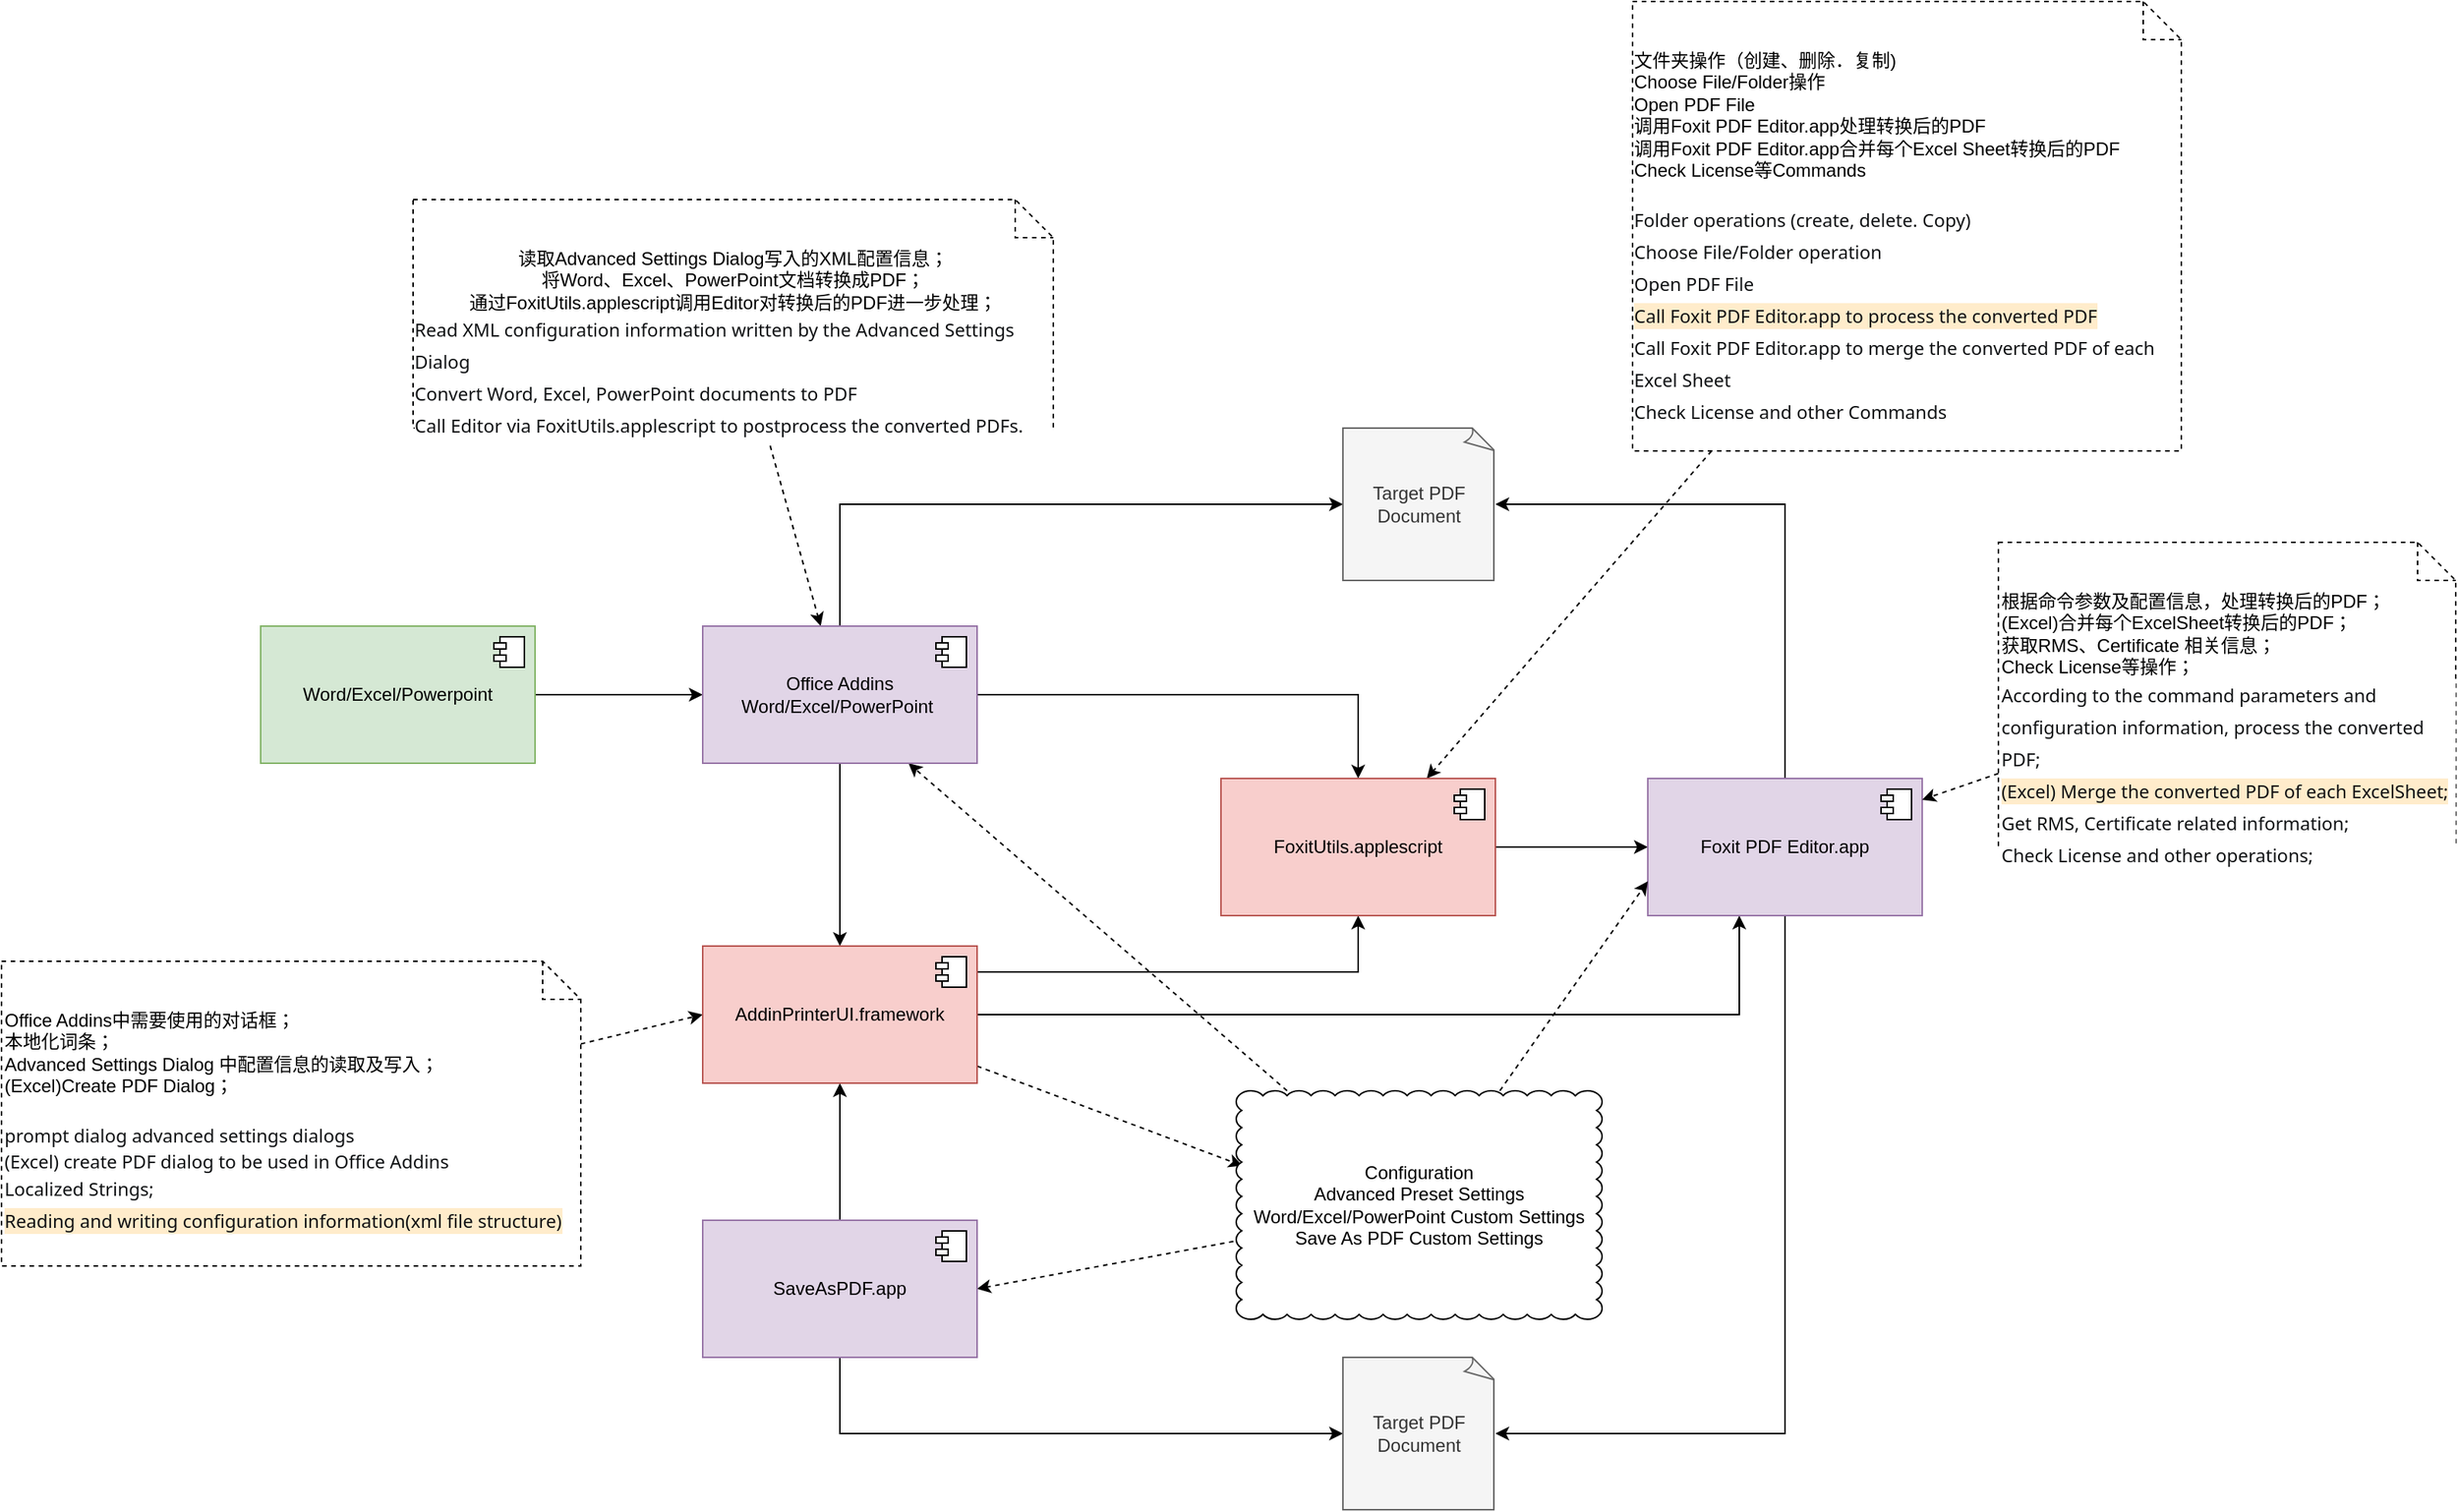 <mxfile version="21.2.1" type="device" pages="3">
  <diagram name="General Modules" id="j1iiFht7UFW3FdYnTq30">
    <mxGraphModel dx="3457" dy="2635" grid="1" gridSize="10" guides="1" tooltips="1" connect="1" arrows="1" fold="1" page="1" pageScale="1" pageWidth="850" pageHeight="1100" math="0" shadow="0">
      <root>
        <mxCell id="0" />
        <mxCell id="1" parent="0" />
        <mxCell id="iG0wlQvIGRCRvuXxt9ED-1" style="edgeStyle=orthogonalEdgeStyle;rounded=0;orthogonalLoop=1;jettySize=auto;html=1;entryX=0;entryY=0.5;entryDx=0;entryDy=0;" parent="1" source="iG0wlQvIGRCRvuXxt9ED-2" target="iG0wlQvIGRCRvuXxt9ED-6" edge="1">
          <mxGeometry relative="1" as="geometry" />
        </mxCell>
        <mxCell id="iG0wlQvIGRCRvuXxt9ED-2" value="Word/Excel/Powerpoint" style="html=1;dropTarget=0;whiteSpace=wrap;" parent="1" vertex="1">
          <mxGeometry x="-60" y="170" width="180" height="90" as="geometry" />
        </mxCell>
        <mxCell id="iG0wlQvIGRCRvuXxt9ED-3" value="" style="shape=module;jettyWidth=8;jettyHeight=4;" parent="iG0wlQvIGRCRvuXxt9ED-2" vertex="1">
          <mxGeometry x="1" width="20" height="20" relative="1" as="geometry">
            <mxPoint x="-27" y="7" as="offset" />
          </mxGeometry>
        </mxCell>
        <mxCell id="iG0wlQvIGRCRvuXxt9ED-4" style="edgeStyle=orthogonalEdgeStyle;rounded=0;orthogonalLoop=1;jettySize=auto;html=1;" parent="1" source="iG0wlQvIGRCRvuXxt9ED-6" target="iG0wlQvIGRCRvuXxt9ED-9" edge="1">
          <mxGeometry relative="1" as="geometry" />
        </mxCell>
        <mxCell id="iG0wlQvIGRCRvuXxt9ED-29" style="edgeStyle=orthogonalEdgeStyle;rounded=0;orthogonalLoop=1;jettySize=auto;html=1;entryX=0.5;entryY=0;entryDx=0;entryDy=0;" parent="1" source="iG0wlQvIGRCRvuXxt9ED-6" target="iG0wlQvIGRCRvuXxt9ED-12" edge="1">
          <mxGeometry relative="1" as="geometry" />
        </mxCell>
        <mxCell id="iG0wlQvIGRCRvuXxt9ED-6" value="Office Addins&lt;br&gt;Word/Excel/PowerPoint&amp;nbsp;" style="html=1;dropTarget=0;whiteSpace=wrap;" parent="1" vertex="1">
          <mxGeometry x="230" y="170" width="180" height="90" as="geometry" />
        </mxCell>
        <mxCell id="iG0wlQvIGRCRvuXxt9ED-7" value="" style="shape=module;jettyWidth=8;jettyHeight=4;" parent="iG0wlQvIGRCRvuXxt9ED-6" vertex="1">
          <mxGeometry x="1" width="20" height="20" relative="1" as="geometry">
            <mxPoint x="-27" y="7" as="offset" />
          </mxGeometry>
        </mxCell>
        <mxCell id="iG0wlQvIGRCRvuXxt9ED-8" style="edgeStyle=orthogonalEdgeStyle;rounded=0;orthogonalLoop=1;jettySize=auto;html=1;entryX=0;entryY=0.5;entryDx=0;entryDy=0;" parent="1" source="iG0wlQvIGRCRvuXxt9ED-9" target="iG0wlQvIGRCRvuXxt9ED-14" edge="1">
          <mxGeometry relative="1" as="geometry" />
        </mxCell>
        <mxCell id="iG0wlQvIGRCRvuXxt9ED-9" value="FoxitUtils.applescript" style="html=1;dropTarget=0;whiteSpace=wrap;" parent="1" vertex="1">
          <mxGeometry x="570" y="270" width="180" height="90" as="geometry" />
        </mxCell>
        <mxCell id="iG0wlQvIGRCRvuXxt9ED-10" value="" style="shape=module;jettyWidth=8;jettyHeight=4;" parent="iG0wlQvIGRCRvuXxt9ED-9" vertex="1">
          <mxGeometry x="1" width="20" height="20" relative="1" as="geometry">
            <mxPoint x="-27" y="7" as="offset" />
          </mxGeometry>
        </mxCell>
        <mxCell id="iG0wlQvIGRCRvuXxt9ED-11" style="edgeStyle=orthogonalEdgeStyle;rounded=0;orthogonalLoop=1;jettySize=auto;html=1;" parent="1" source="iG0wlQvIGRCRvuXxt9ED-12" target="iG0wlQvIGRCRvuXxt9ED-14" edge="1">
          <mxGeometry relative="1" as="geometry">
            <Array as="points">
              <mxPoint x="910" y="425" />
            </Array>
          </mxGeometry>
        </mxCell>
        <mxCell id="iG0wlQvIGRCRvuXxt9ED-32" style="rounded=0;orthogonalLoop=1;jettySize=auto;html=1;dashed=1;entryX=0.017;entryY=0.328;entryDx=0;entryDy=0;entryPerimeter=0;" parent="1" source="iG0wlQvIGRCRvuXxt9ED-12" target="iG0wlQvIGRCRvuXxt9ED-50" edge="1">
          <mxGeometry relative="1" as="geometry" />
        </mxCell>
        <mxCell id="iG0wlQvIGRCRvuXxt9ED-12" value="AddinPrinterUI.framework" style="html=1;dropTarget=0;whiteSpace=wrap;" parent="1" vertex="1">
          <mxGeometry x="230" y="380" width="180" height="90" as="geometry" />
        </mxCell>
        <mxCell id="iG0wlQvIGRCRvuXxt9ED-13" value="" style="shape=module;jettyWidth=8;jettyHeight=4;" parent="iG0wlQvIGRCRvuXxt9ED-12" vertex="1">
          <mxGeometry x="1" width="20" height="20" relative="1" as="geometry">
            <mxPoint x="-27" y="7" as="offset" />
          </mxGeometry>
        </mxCell>
        <mxCell id="iG0wlQvIGRCRvuXxt9ED-54" style="edgeStyle=orthogonalEdgeStyle;rounded=0;orthogonalLoop=1;jettySize=auto;html=1;entryX=1;entryY=0.5;entryDx=0;entryDy=0;entryPerimeter=0;" parent="1" source="iG0wlQvIGRCRvuXxt9ED-14" target="iG0wlQvIGRCRvuXxt9ED-51" edge="1">
          <mxGeometry relative="1" as="geometry">
            <Array as="points">
              <mxPoint x="940" y="90" />
            </Array>
          </mxGeometry>
        </mxCell>
        <mxCell id="iG0wlQvIGRCRvuXxt9ED-56" style="edgeStyle=orthogonalEdgeStyle;rounded=0;orthogonalLoop=1;jettySize=auto;html=1;entryX=1;entryY=0.5;entryDx=0;entryDy=0;entryPerimeter=0;" parent="1" source="iG0wlQvIGRCRvuXxt9ED-14" target="iG0wlQvIGRCRvuXxt9ED-52" edge="1">
          <mxGeometry relative="1" as="geometry">
            <Array as="points">
              <mxPoint x="940" y="700" />
            </Array>
          </mxGeometry>
        </mxCell>
        <mxCell id="iG0wlQvIGRCRvuXxt9ED-14" value="Foxit PDF Editor.app" style="html=1;dropTarget=0;whiteSpace=wrap;fillColor=#e1d5e7;strokeColor=#9673a6;" parent="1" vertex="1">
          <mxGeometry x="850" y="270" width="180" height="90" as="geometry" />
        </mxCell>
        <mxCell id="iG0wlQvIGRCRvuXxt9ED-15" value="" style="shape=module;jettyWidth=8;jettyHeight=4;" parent="iG0wlQvIGRCRvuXxt9ED-14" vertex="1">
          <mxGeometry x="1" width="20" height="20" relative="1" as="geometry">
            <mxPoint x="-27" y="7" as="offset" />
          </mxGeometry>
        </mxCell>
        <mxCell id="iG0wlQvIGRCRvuXxt9ED-16" style="edgeStyle=orthogonalEdgeStyle;rounded=0;orthogonalLoop=1;jettySize=auto;html=1;" parent="1" source="iG0wlQvIGRCRvuXxt9ED-13" target="iG0wlQvIGRCRvuXxt9ED-9" edge="1">
          <mxGeometry relative="1" as="geometry" />
        </mxCell>
        <mxCell id="iG0wlQvIGRCRvuXxt9ED-17" style="rounded=0;orthogonalLoop=1;jettySize=auto;html=1;dashed=1;" parent="1" source="iG0wlQvIGRCRvuXxt9ED-18" target="iG0wlQvIGRCRvuXxt9ED-6" edge="1">
          <mxGeometry relative="1" as="geometry" />
        </mxCell>
        <mxCell id="iG0wlQvIGRCRvuXxt9ED-18" value="&lt;div&gt;&lt;/div&gt;读取Advanced Settings Dialog写入的&lt;span style=&quot;background-color: initial;&quot;&gt;XML配置信息；&lt;br&gt;将Word、Excel、PowerPoint文档转换成PDF；&lt;br&gt;&lt;/span&gt;&lt;div&gt;通过FoxitUtils.applescript调用Editor对转换后的PDF进一步处理；&lt;/div&gt;&lt;div&gt;&lt;p style=&quot;box-sizing: border-box; margin: 0px; padding: 0px; color: rgb(16, 18, 20); font-size: var(--main-font-size); line-height: 21px; font-family: &amp;quot;PingFang SC&amp;quot;, &amp;quot;Segoe UI&amp;quot;, Arial, &amp;quot;Microsoft YaHei&amp;quot;, 微软雅黑, 宋体, &amp;quot;Malgun Gothic&amp;quot;, sans-serif; text-align: start; background-color: rgb(255, 255, 255);&quot; class=&quot;tgt color_text_0 un-step-trans&quot; data-section=&quot;0&quot;&gt;Read XML configuration information written by the Advanced Settings Dialog&lt;br/&gt;&lt;/p&gt;&lt;p style=&quot;box-sizing: border-box; margin: 0px; padding: 0px; color: rgb(16, 18, 20); font-size: var(--main-font-size); line-height: 21px; font-family: &amp;quot;PingFang SC&amp;quot;, &amp;quot;Segoe UI&amp;quot;, Arial, &amp;quot;Microsoft YaHei&amp;quot;, 微软雅黑, 宋体, &amp;quot;Malgun Gothic&amp;quot;, sans-serif; text-align: start; background-color: rgb(255, 255, 255);&quot; class=&quot;tgt color_text_0 un-step-trans&quot; data-section=&quot;1&quot;&gt;&lt;span style=&quot;box-sizing: border-box; font-size: var(--main-font-size); line-height: 21px; display: inline;&quot; class=&quot;tgt color_text_0&quot; data-group=&quot;1-0&quot; data-sentence=&quot;0&quot; data-section=&quot;1&quot;&gt;Convert Word, Excel, PowerPoint documents to PDF&lt;br/&gt;&lt;/span&gt;&lt;/p&gt;&lt;p style=&quot;box-sizing: border-box; margin: 0px; padding: 0px; color: rgb(16, 18, 20); font-size: var(--main-font-size); line-height: 21px; font-family: &amp;quot;PingFang SC&amp;quot;, &amp;quot;Segoe UI&amp;quot;, Arial, &amp;quot;Microsoft YaHei&amp;quot;, 微软雅黑, 宋体, &amp;quot;Malgun Gothic&amp;quot;, sans-serif; text-align: start; background-color: rgb(255, 255, 255);&quot; class=&quot;tgt color_text_0 un-step-trans&quot; data-section=&quot;2&quot;&gt;&lt;span style=&quot;box-sizing: border-box; font-size: var(--main-font-size); line-height: 21px; display: inline;&quot; class=&quot;tgt color_text_0&quot; data-group=&quot;2-0&quot; data-sentence=&quot;0&quot; data-section=&quot;2&quot;&gt;Call Editor via FoxitUtils.applescript to postprocess the converted PDFs.&lt;/span&gt;&lt;/p&gt;&lt;/div&gt;&lt;div&gt;&lt;br&gt;&lt;/div&gt;" style="shape=note2;boundedLbl=1;whiteSpace=wrap;html=1;size=25;verticalAlign=top;align=center;dashed=1;" parent="1" vertex="1">
          <mxGeometry x="40" y="-110" width="420" height="150" as="geometry" />
        </mxCell>
        <mxCell id="iG0wlQvIGRCRvuXxt9ED-19" style="rounded=0;orthogonalLoop=1;jettySize=auto;html=1;entryX=0;entryY=0.5;entryDx=0;entryDy=0;dashed=1;" parent="1" source="iG0wlQvIGRCRvuXxt9ED-20" target="iG0wlQvIGRCRvuXxt9ED-12" edge="1">
          <mxGeometry relative="1" as="geometry" />
        </mxCell>
        <mxCell id="iG0wlQvIGRCRvuXxt9ED-20" value="&lt;div&gt;&lt;/div&gt;Office Addins中需要使用的对话框；&lt;br&gt;本地化词条；&lt;br&gt;Advanced Settings Dialog 中配置信息的读取及写入；&lt;br&gt;&lt;div style=&quot;&quot;&gt;&lt;span style=&quot;background-color: initial;&quot;&gt;(Excel)Create PDF Dialog；&lt;/span&gt;&lt;/div&gt;&lt;div style=&quot;&quot;&gt;&lt;br&gt;&lt;/div&gt;&lt;p style=&quot;box-sizing: border-box; margin: 0px; padding: 0px; color: rgb(16, 18, 20); font-size: var(--main-font-size); line-height: 21px; font-family: &amp;quot;PingFang SC&amp;quot;, &amp;quot;Segoe UI&amp;quot;, Arial, &amp;quot;Microsoft YaHei&amp;quot;, 微软雅黑, 宋体, &amp;quot;Malgun Gothic&amp;quot;, sans-serif; background-color: rgb(255, 255, 255);&quot; class=&quot;tgt color_text_0 un-step-trans&quot; data-section=&quot;0&quot;&gt;prompt dialog advanced settings dialogs&amp;nbsp;&lt;/p&gt;&lt;span style=&quot;color: rgb(16, 18, 20); font-family: &amp;quot;PingFang SC&amp;quot;, &amp;quot;Segoe UI&amp;quot;, Arial, &amp;quot;Microsoft YaHei&amp;quot;, 微软雅黑, 宋体, &amp;quot;Malgun Gothic&amp;quot;, sans-serif; background-color: rgb(255, 255, 255);&quot;&gt;(Excel) create PDF dialog&lt;/span&gt;&lt;span style=&quot;font-size: var(--main-font-size); background-color: rgb(255, 255, 255); color: rgb(16, 18, 20); font-family: &amp;quot;PingFang SC&amp;quot;, &amp;quot;Segoe UI&amp;quot;, Arial, &amp;quot;Microsoft YaHei&amp;quot;, 微软雅黑, 宋体, &amp;quot;Malgun Gothic&amp;quot;, sans-serif;&quot;&gt;&amp;nbsp;to be used in Office Addins&lt;/span&gt;&lt;span style=&quot;color: rgb(16, 18, 20); font-family: &amp;quot;PingFang SC&amp;quot;, &amp;quot;Segoe UI&amp;quot;, Arial, &amp;quot;Microsoft YaHei&amp;quot;, 微软雅黑, 宋体, &amp;quot;Malgun Gothic&amp;quot;, sans-serif; background-color: rgb(255, 255, 255);&quot;&gt;&lt;br&gt;&lt;/span&gt;&lt;p style=&quot;box-sizing: border-box; margin: 0px; padding: 0px; color: rgb(16, 18, 20); font-size: var(--main-font-size); line-height: 21px; font-family: &amp;quot;PingFang SC&amp;quot;, &amp;quot;Segoe UI&amp;quot;, Arial, &amp;quot;Microsoft YaHei&amp;quot;, 微软雅黑, 宋体, &amp;quot;Malgun Gothic&amp;quot;, sans-serif; background-color: rgb(255, 255, 255);&quot; class=&quot;tgt color_text_0 un-step-trans&quot; data-section=&quot;1&quot;&gt;&lt;span style=&quot;box-sizing: border-box; font-size: var(--main-font-size); line-height: 21px; display: inline;&quot; class=&quot;tgt color_text_0&quot; data-group=&quot;1-0&quot; data-sentence=&quot;0&quot; data-section=&quot;1&quot;&gt;Localized Strings;&lt;br&gt;&lt;/span&gt;&lt;/p&gt;&lt;p style=&quot;box-sizing: border-box; margin: 0px; padding: 0px; color: rgb(16, 18, 20); font-size: var(--main-font-size); line-height: 21px; font-family: &amp;quot;PingFang SC&amp;quot;, &amp;quot;Segoe UI&amp;quot;, Arial, &amp;quot;Microsoft YaHei&amp;quot;, 微软雅黑, 宋体, &amp;quot;Malgun Gothic&amp;quot;, sans-serif; background-color: rgb(255, 255, 255);&quot; class=&quot;tgt color_text_0 un-step-trans&quot; data-section=&quot;2&quot;&gt;&lt;span style=&quot;box-sizing: border-box; background-color: rgba(255, 228, 181, 0.7); font-size: var(--main-font-size); line-height: 21px; display: inline;&quot; class=&quot;tgt color_text_0 highlight&quot; data-group=&quot;2-0&quot; data-sentence=&quot;0&quot; data-section=&quot;2&quot;&gt;Reading and writing configuration information(xml file structure)&lt;/span&gt;&lt;/p&gt;" style="shape=note2;boundedLbl=1;whiteSpace=wrap;html=1;size=25;verticalAlign=top;align=left;dashed=1;" parent="1" vertex="1">
          <mxGeometry x="-230" y="390" width="380" height="200" as="geometry" />
        </mxCell>
        <mxCell id="iG0wlQvIGRCRvuXxt9ED-21" style="rounded=0;orthogonalLoop=1;jettySize=auto;html=1;entryX=0.75;entryY=0;entryDx=0;entryDy=0;dashed=1;" parent="1" source="iG0wlQvIGRCRvuXxt9ED-22" target="iG0wlQvIGRCRvuXxt9ED-9" edge="1">
          <mxGeometry relative="1" as="geometry" />
        </mxCell>
        <mxCell id="iG0wlQvIGRCRvuXxt9ED-22" value="&lt;div&gt;&lt;/div&gt;&lt;div style=&quot;text-align: left;&quot;&gt;&lt;span style=&quot;background-color: initial;&quot;&gt;文件夹操作（创建、删除．复制)&lt;/span&gt;&lt;/div&gt;&lt;div style=&quot;text-align: left;&quot;&gt;&lt;span style=&quot;background-color: initial;&quot;&gt;Choose File/Folder操作&lt;/span&gt;&lt;br&gt;&lt;/div&gt;&lt;div&gt;&lt;div style=&quot;text-align: left;&quot;&gt;Open PDF File&lt;/div&gt;&lt;div style=&quot;text-align: left;&quot;&gt;调用Foxit PDF Editor.app处理转换后的PDF&lt;/div&gt;&lt;div style=&quot;text-align: left;&quot;&gt;调用Foxit PDF Editor.app合并每个Excel Sheet转换后的PDF&lt;/div&gt;&lt;/div&gt;&lt;div style=&quot;text-align: left;&quot;&gt;Check License等Commands&lt;/div&gt;&lt;div style=&quot;text-align: left;&quot;&gt;&lt;br&gt;&lt;/div&gt;&lt;div&gt;&lt;p style=&quot;text-align: left; box-sizing: border-box; margin: 0px; padding: 0px; color: rgb(16, 18, 20); font-size: var(--main-font-size); line-height: 21px; font-family: &amp;quot;PingFang SC&amp;quot;, &amp;quot;Segoe UI&amp;quot;, Arial, &amp;quot;Microsoft YaHei&amp;quot;, 微软雅黑, 宋体, &amp;quot;Malgun Gothic&amp;quot;, sans-serif; background-color: rgb(255, 255, 255);&quot; class=&quot;tgt color_text_0 un-step-trans&quot; data-section=&quot;0&quot;&gt;Folder operations (create, delete.&lt;span style=&quot;box-sizing: border-box; font-size: var(--main-font-size); line-height: 21px; display: inline;&quot; class=&quot;tgt color_text_0&quot; data-group=&quot;0-1&quot; data-sentence=&quot;1&quot; data-section=&quot;0&quot;&gt; Copy)&lt;br/&gt;&lt;/span&gt;&lt;/p&gt;&lt;p style=&quot;text-align: left; box-sizing: border-box; margin: 0px; padding: 0px; color: rgb(16, 18, 20); font-size: var(--main-font-size); line-height: 21px; font-family: &amp;quot;PingFang SC&amp;quot;, &amp;quot;Segoe UI&amp;quot;, Arial, &amp;quot;Microsoft YaHei&amp;quot;, 微软雅黑, 宋体, &amp;quot;Malgun Gothic&amp;quot;, sans-serif; background-color: rgb(255, 255, 255);&quot; class=&quot;tgt color_text_0 un-step-trans&quot; data-section=&quot;1&quot;&gt;&lt;span style=&quot;box-sizing: border-box; font-size: var(--main-font-size); line-height: 21px; display: inline;&quot; class=&quot;tgt color_text_0&quot; data-group=&quot;1-0&quot; data-sentence=&quot;0&quot; data-section=&quot;1&quot;&gt;Choose File/Folder operation&lt;br/&gt;&lt;/span&gt;&lt;/p&gt;&lt;p style=&quot;text-align: left; box-sizing: border-box; margin: 0px; padding: 0px; color: rgb(16, 18, 20); font-size: var(--main-font-size); line-height: 21px; font-family: &amp;quot;PingFang SC&amp;quot;, &amp;quot;Segoe UI&amp;quot;, Arial, &amp;quot;Microsoft YaHei&amp;quot;, 微软雅黑, 宋体, &amp;quot;Malgun Gothic&amp;quot;, sans-serif; background-color: rgb(255, 255, 255);&quot; class=&quot;tgt color_text_0 un-step-trans&quot; data-section=&quot;2&quot;&gt;&lt;span style=&quot;box-sizing: border-box; font-size: var(--main-font-size); line-height: 21px; display: inline;&quot; class=&quot;tgt color_text_0&quot; data-group=&quot;2-0&quot; data-sentence=&quot;0&quot; data-section=&quot;2&quot;&gt;Open PDF File&lt;br/&gt;&lt;/span&gt;&lt;/p&gt;&lt;p style=&quot;text-align: left; box-sizing: border-box; margin: 0px; padding: 0px; color: rgb(16, 18, 20); font-size: var(--main-font-size); line-height: 21px; font-family: &amp;quot;PingFang SC&amp;quot;, &amp;quot;Segoe UI&amp;quot;, Arial, &amp;quot;Microsoft YaHei&amp;quot;, 微软雅黑, 宋体, &amp;quot;Malgun Gothic&amp;quot;, sans-serif; background-color: rgb(255, 255, 255);&quot; class=&quot;tgt color_text_0 un-step-trans&quot; data-section=&quot;3&quot;&gt;&lt;span style=&quot;box-sizing: border-box; background-color: rgba(255, 228, 181, 0.7); font-size: var(--main-font-size); line-height: 21px; display: inline;&quot; class=&quot;tgt color_text_0 highlight&quot; data-group=&quot;3-0&quot; data-sentence=&quot;0&quot; data-section=&quot;3&quot;&gt;Call Foxit PDF Editor.app to process the converted PDF&lt;br/&gt;&lt;/span&gt;&lt;/p&gt;&lt;p style=&quot;text-align: left; box-sizing: border-box; margin: 0px; padding: 0px; color: rgb(16, 18, 20); font-size: var(--main-font-size); line-height: 21px; font-family: &amp;quot;PingFang SC&amp;quot;, &amp;quot;Segoe UI&amp;quot;, Arial, &amp;quot;Microsoft YaHei&amp;quot;, 微软雅黑, 宋体, &amp;quot;Malgun Gothic&amp;quot;, sans-serif; background-color: rgb(255, 255, 255);&quot; class=&quot;tgt color_text_0 un-step-trans&quot; data-section=&quot;4&quot;&gt;&lt;span style=&quot;box-sizing: border-box; font-size: var(--main-font-size); line-height: 21px; display: inline;&quot; class=&quot;tgt color_text_0&quot; data-group=&quot;4-0&quot; data-sentence=&quot;0&quot; data-section=&quot;4&quot;&gt;Call Foxit PDF Editor.app to merge the converted PDF of each Excel Sheet&lt;br/&gt;&lt;/span&gt;&lt;/p&gt;&lt;p style=&quot;text-align: left; box-sizing: border-box; margin: 0px; padding: 0px; color: rgb(16, 18, 20); font-size: var(--main-font-size); line-height: 21px; font-family: &amp;quot;PingFang SC&amp;quot;, &amp;quot;Segoe UI&amp;quot;, Arial, &amp;quot;Microsoft YaHei&amp;quot;, 微软雅黑, 宋体, &amp;quot;Malgun Gothic&amp;quot;, sans-serif; background-color: rgb(255, 255, 255);&quot; class=&quot;tgt color_text_0 un-step-trans&quot; data-section=&quot;5&quot;&gt;&lt;span style=&quot;box-sizing: border-box; font-size: var(--main-font-size); line-height: 21px; display: inline;&quot; class=&quot;tgt color_text_0&quot; data-group=&quot;5-0&quot; data-sentence=&quot;0&quot; data-section=&quot;5&quot;&gt;Check License and other Commands&lt;/span&gt;&lt;/p&gt;&lt;/div&gt;" style="shape=note2;boundedLbl=1;whiteSpace=wrap;html=1;size=25;verticalAlign=top;align=center;dashed=1;" parent="1" vertex="1">
          <mxGeometry x="840" y="-240" width="360" height="295" as="geometry" />
        </mxCell>
        <mxCell id="iG0wlQvIGRCRvuXxt9ED-30" style="edgeStyle=orthogonalEdgeStyle;rounded=0;orthogonalLoop=1;jettySize=auto;html=1;" parent="1" source="iG0wlQvIGRCRvuXxt9ED-24" target="iG0wlQvIGRCRvuXxt9ED-12" edge="1">
          <mxGeometry relative="1" as="geometry" />
        </mxCell>
        <mxCell id="iG0wlQvIGRCRvuXxt9ED-24" value="SaveAsPDF.app" style="html=1;dropTarget=0;whiteSpace=wrap;" parent="1" vertex="1">
          <mxGeometry x="230" y="560" width="180" height="90" as="geometry" />
        </mxCell>
        <mxCell id="iG0wlQvIGRCRvuXxt9ED-25" value="" style="shape=module;jettyWidth=8;jettyHeight=4;" parent="iG0wlQvIGRCRvuXxt9ED-24" vertex="1">
          <mxGeometry x="1" width="20" height="20" relative="1" as="geometry">
            <mxPoint x="-27" y="7" as="offset" />
          </mxGeometry>
        </mxCell>
        <mxCell id="iG0wlQvIGRCRvuXxt9ED-26" style="rounded=0;orthogonalLoop=1;jettySize=auto;html=1;dashed=1;" parent="1" source="iG0wlQvIGRCRvuXxt9ED-27" target="iG0wlQvIGRCRvuXxt9ED-14" edge="1">
          <mxGeometry relative="1" as="geometry" />
        </mxCell>
        <mxCell id="iG0wlQvIGRCRvuXxt9ED-27" value="&lt;div&gt;&lt;/div&gt;&lt;div&gt;根据命令参数及配置信息，处理转换后的PDF；&lt;/div&gt;&lt;div&gt;&lt;span style=&quot;background-color: initial;&quot;&gt;(Excel)合并每个ExcelSheet转换后的PDF；&lt;/span&gt;&lt;/div&gt;&lt;div&gt;&lt;span style=&quot;background-color: initial;&quot;&gt;获取RMS、Certificate 相关信息；&lt;/span&gt;&lt;br&gt;&lt;/div&gt;Check License等操作；&lt;br&gt;&lt;p style=&quot;box-sizing: border-box; margin: 0px; padding: 0px; color: rgb(16, 18, 20); font-size: var(--main-font-size); line-height: 21px; font-family: &amp;quot;PingFang SC&amp;quot;, &amp;quot;Segoe UI&amp;quot;, Arial, &amp;quot;Microsoft YaHei&amp;quot;, 微软雅黑, 宋体, &amp;quot;Malgun Gothic&amp;quot;, sans-serif; background-color: rgb(255, 255, 255);&quot; class=&quot;tgt color_text_0 un-step-trans&quot; data-section=&quot;0&quot;&gt;&lt;span style=&quot;box-sizing: border-box; font-size: var(--main-font-size); line-height: 21px; display: inline;&quot; class=&quot;tgt color_text_0&quot; data-group=&quot;0-0&quot; data-sentence=&quot;0&quot; data-section=&quot;0&quot;&gt;According to the command parameters and configuration information, process the converted PDF;&lt;br&gt;&lt;/span&gt;&lt;/p&gt;&lt;p style=&quot;box-sizing: border-box; margin: 0px; padding: 0px; color: rgb(16, 18, 20); font-size: var(--main-font-size); line-height: 21px; font-family: &amp;quot;PingFang SC&amp;quot;, &amp;quot;Segoe UI&amp;quot;, Arial, &amp;quot;Microsoft YaHei&amp;quot;, 微软雅黑, 宋体, &amp;quot;Malgun Gothic&amp;quot;, sans-serif; background-color: rgb(255, 255, 255);&quot; class=&quot;tgt color_text_0 un-step-trans&quot; data-section=&quot;1&quot;&gt;&lt;span style=&quot;box-sizing: border-box; background-color: rgba(255, 228, 181, 0.7); font-size: var(--main-font-size); line-height: 21px; display: inline;&quot; class=&quot;tgt color_text_0 highlight&quot; data-group=&quot;1-0&quot; data-sentence=&quot;0&quot; data-section=&quot;1&quot;&gt;(Excel) Merge the converted PDF of each ExcelSheet;&lt;br&gt;&lt;/span&gt;&lt;/p&gt;&lt;p style=&quot;box-sizing: border-box; margin: 0px; padding: 0px; color: rgb(16, 18, 20); font-size: var(--main-font-size); line-height: 21px; font-family: &amp;quot;PingFang SC&amp;quot;, &amp;quot;Segoe UI&amp;quot;, Arial, &amp;quot;Microsoft YaHei&amp;quot;, 微软雅黑, 宋体, &amp;quot;Malgun Gothic&amp;quot;, sans-serif; background-color: rgb(255, 255, 255);&quot; class=&quot;tgt color_text_0 un-step-trans&quot; data-section=&quot;2&quot;&gt;&lt;span style=&quot;box-sizing: border-box; font-size: var(--main-font-size); line-height: 21px; display: inline;&quot; class=&quot;tgt color_text_0&quot; data-group=&quot;2-0&quot; data-sentence=&quot;0&quot; data-section=&quot;2&quot;&gt;Get RMS, Certificate related information;&lt;br&gt;&lt;/span&gt;&lt;/p&gt;&lt;p style=&quot;box-sizing: border-box; margin: 0px; padding: 0px; color: rgb(16, 18, 20); font-size: var(--main-font-size); line-height: 21px; font-family: &amp;quot;PingFang SC&amp;quot;, &amp;quot;Segoe UI&amp;quot;, Arial, &amp;quot;Microsoft YaHei&amp;quot;, 微软雅黑, 宋体, &amp;quot;Malgun Gothic&amp;quot;, sans-serif; background-color: rgb(255, 255, 255);&quot; class=&quot;tgt color_text_0 un-step-trans&quot; data-section=&quot;3&quot;&gt;&lt;span style=&quot;box-sizing: border-box; font-size: var(--main-font-size); line-height: 21px; display: inline;&quot; class=&quot;tgt color_text_0&quot; data-group=&quot;3-0&quot; data-sentence=&quot;0&quot; data-section=&quot;3&quot;&gt;Check License and other operations;&lt;/span&gt;&lt;/p&gt;" style="shape=note2;boundedLbl=1;whiteSpace=wrap;html=1;size=25;verticalAlign=top;align=left;dashed=1;" parent="1" vertex="1">
          <mxGeometry x="1080" y="115" width="300" height="200" as="geometry" />
        </mxCell>
        <mxCell id="iG0wlQvIGRCRvuXxt9ED-47" style="rounded=0;orthogonalLoop=1;jettySize=auto;html=1;entryX=0.75;entryY=1;entryDx=0;entryDy=0;dashed=1;" parent="1" source="iG0wlQvIGRCRvuXxt9ED-50" target="iG0wlQvIGRCRvuXxt9ED-35" edge="1">
          <mxGeometry relative="1" as="geometry" />
        </mxCell>
        <mxCell id="iG0wlQvIGRCRvuXxt9ED-48" style="rounded=0;orthogonalLoop=1;jettySize=auto;html=1;entryX=1;entryY=0.5;entryDx=0;entryDy=0;dashed=1;exitX=0.017;exitY=0.652;exitDx=0;exitDy=0;exitPerimeter=0;" parent="1" source="iG0wlQvIGRCRvuXxt9ED-50" target="iG0wlQvIGRCRvuXxt9ED-39" edge="1">
          <mxGeometry relative="1" as="geometry" />
        </mxCell>
        <mxCell id="iG0wlQvIGRCRvuXxt9ED-49" style="rounded=0;orthogonalLoop=1;jettySize=auto;html=1;entryX=0;entryY=0.75;entryDx=0;entryDy=0;dashed=1;" parent="1" source="iG0wlQvIGRCRvuXxt9ED-50" target="iG0wlQvIGRCRvuXxt9ED-14" edge="1">
          <mxGeometry relative="1" as="geometry" />
        </mxCell>
        <mxCell id="iG0wlQvIGRCRvuXxt9ED-33" value="Word/Excel/Powerpoint" style="html=1;dropTarget=0;whiteSpace=wrap;fillColor=#d5e8d4;strokeColor=#82b366;" parent="1" vertex="1">
          <mxGeometry x="-60" y="170" width="180" height="90" as="geometry" />
        </mxCell>
        <mxCell id="iG0wlQvIGRCRvuXxt9ED-34" value="" style="shape=module;jettyWidth=8;jettyHeight=4;" parent="iG0wlQvIGRCRvuXxt9ED-33" vertex="1">
          <mxGeometry x="1" width="20" height="20" relative="1" as="geometry">
            <mxPoint x="-27" y="7" as="offset" />
          </mxGeometry>
        </mxCell>
        <mxCell id="iG0wlQvIGRCRvuXxt9ED-53" style="edgeStyle=orthogonalEdgeStyle;rounded=0;orthogonalLoop=1;jettySize=auto;html=1;entryX=0;entryY=0.5;entryDx=0;entryDy=0;entryPerimeter=0;" parent="1" source="iG0wlQvIGRCRvuXxt9ED-35" target="iG0wlQvIGRCRvuXxt9ED-51" edge="1">
          <mxGeometry relative="1" as="geometry">
            <Array as="points">
              <mxPoint x="320" y="90" />
            </Array>
          </mxGeometry>
        </mxCell>
        <mxCell id="iG0wlQvIGRCRvuXxt9ED-35" value="Office Addins&lt;br&gt;Word/Excel/PowerPoint&amp;nbsp;" style="html=1;dropTarget=0;whiteSpace=wrap;fillColor=#e1d5e7;strokeColor=#9673a6;" parent="1" vertex="1">
          <mxGeometry x="230" y="170" width="180" height="90" as="geometry" />
        </mxCell>
        <mxCell id="iG0wlQvIGRCRvuXxt9ED-36" value="" style="shape=module;jettyWidth=8;jettyHeight=4;" parent="iG0wlQvIGRCRvuXxt9ED-35" vertex="1">
          <mxGeometry x="1" width="20" height="20" relative="1" as="geometry">
            <mxPoint x="-27" y="7" as="offset" />
          </mxGeometry>
        </mxCell>
        <mxCell id="iG0wlQvIGRCRvuXxt9ED-37" value="AddinPrinterUI.framework" style="html=1;dropTarget=0;whiteSpace=wrap;fillColor=#f8cecc;strokeColor=#b85450;" parent="1" vertex="1">
          <mxGeometry x="230" y="380" width="180" height="90" as="geometry" />
        </mxCell>
        <mxCell id="iG0wlQvIGRCRvuXxt9ED-38" value="" style="shape=module;jettyWidth=8;jettyHeight=4;" parent="iG0wlQvIGRCRvuXxt9ED-37" vertex="1">
          <mxGeometry x="1" width="20" height="20" relative="1" as="geometry">
            <mxPoint x="-27" y="7" as="offset" />
          </mxGeometry>
        </mxCell>
        <mxCell id="iG0wlQvIGRCRvuXxt9ED-55" style="edgeStyle=orthogonalEdgeStyle;rounded=0;orthogonalLoop=1;jettySize=auto;html=1;entryX=0;entryY=0.5;entryDx=0;entryDy=0;entryPerimeter=0;" parent="1" source="iG0wlQvIGRCRvuXxt9ED-39" target="iG0wlQvIGRCRvuXxt9ED-52" edge="1">
          <mxGeometry relative="1" as="geometry">
            <Array as="points">
              <mxPoint x="320" y="700" />
            </Array>
          </mxGeometry>
        </mxCell>
        <mxCell id="iG0wlQvIGRCRvuXxt9ED-39" value="SaveAsPDF.app" style="html=1;dropTarget=0;whiteSpace=wrap;fillColor=#e1d5e7;strokeColor=#9673a6;" parent="1" vertex="1">
          <mxGeometry x="230" y="560" width="180" height="90" as="geometry" />
        </mxCell>
        <mxCell id="iG0wlQvIGRCRvuXxt9ED-40" value="" style="shape=module;jettyWidth=8;jettyHeight=4;" parent="iG0wlQvIGRCRvuXxt9ED-39" vertex="1">
          <mxGeometry x="1" width="20" height="20" relative="1" as="geometry">
            <mxPoint x="-27" y="7" as="offset" />
          </mxGeometry>
        </mxCell>
        <mxCell id="iG0wlQvIGRCRvuXxt9ED-41" value="FoxitUtils.applescript" style="html=1;dropTarget=0;whiteSpace=wrap;fillColor=#f8cecc;strokeColor=#b85450;" parent="1" vertex="1">
          <mxGeometry x="570" y="270" width="180" height="90" as="geometry" />
        </mxCell>
        <mxCell id="iG0wlQvIGRCRvuXxt9ED-42" value="" style="shape=module;jettyWidth=8;jettyHeight=4;" parent="iG0wlQvIGRCRvuXxt9ED-41" vertex="1">
          <mxGeometry x="1" width="20" height="20" relative="1" as="geometry">
            <mxPoint x="-27" y="7" as="offset" />
          </mxGeometry>
        </mxCell>
        <mxCell id="iG0wlQvIGRCRvuXxt9ED-50" value="Configuration&lt;br style=&quot;border-color: var(--border-color);&quot;&gt;Advanced Preset Settings&lt;br&gt;Word/Excel/PowerPoint Custom Settings&lt;br&gt;Save As PDF Custom Settings" style="whiteSpace=wrap;html=1;shape=mxgraph.basic.cloud_rect" parent="1" vertex="1">
          <mxGeometry x="580" y="475" width="240" height="150" as="geometry" />
        </mxCell>
        <mxCell id="iG0wlQvIGRCRvuXxt9ED-51" value="Target PDF Document" style="whiteSpace=wrap;html=1;shape=mxgraph.basic.document;fillColor=#f5f5f5;fontColor=#333333;strokeColor=#666666;" parent="1" vertex="1">
          <mxGeometry x="650" y="40" width="100" height="100" as="geometry" />
        </mxCell>
        <mxCell id="iG0wlQvIGRCRvuXxt9ED-52" value="Target PDF Document" style="whiteSpace=wrap;html=1;shape=mxgraph.basic.document;fillColor=#f5f5f5;fontColor=#333333;strokeColor=#666666;" parent="1" vertex="1">
          <mxGeometry x="650" y="650" width="100" height="100" as="geometry" />
        </mxCell>
      </root>
    </mxGraphModel>
  </diagram>
  <diagram id="5HRwmcrvmyjFlEMr1RHF" name="Create PDF">
    <mxGraphModel dx="2359" dy="888" grid="1" gridSize="10" guides="1" tooltips="1" connect="1" arrows="1" fold="1" page="1" pageScale="1" pageWidth="850" pageHeight="1100" math="0" shadow="0">
      <root>
        <mxCell id="0" />
        <mxCell id="1" parent="0" />
        <mxCell id="jegqf5xUdXMS9VD_2-n5-1" style="edgeStyle=none;rounded=0;orthogonalLoop=1;jettySize=auto;html=1;entryX=0.5;entryY=0;entryDx=0;entryDy=0;" edge="1" parent="1" source="8uimUKd4d11v4i9m4UNQ-1" target="8uimUKd4d11v4i9m4UNQ-3">
          <mxGeometry relative="1" as="geometry" />
        </mxCell>
        <mxCell id="8uimUKd4d11v4i9m4UNQ-1" value="" style="ellipse;fillColor=strokeColor;html=1;" vertex="1" parent="1">
          <mxGeometry x="260" y="110" width="30" height="30" as="geometry" />
        </mxCell>
        <mxCell id="8uimUKd4d11v4i9m4UNQ-2" value="" style="ellipse;html=1;shape=endState;fillColor=strokeColor;" vertex="1" parent="1">
          <mxGeometry x="260" y="689" width="30" height="30" as="geometry" />
        </mxCell>
        <mxCell id="3ij_WoWTnR6jwO7pMajT-4" style="edgeStyle=none;rounded=0;orthogonalLoop=1;jettySize=auto;html=1;dashed=1;" edge="1" parent="1" source="8uimUKd4d11v4i9m4UNQ-3" target="8uimUKd4d11v4i9m4UNQ-4">
          <mxGeometry relative="1" as="geometry" />
        </mxCell>
        <mxCell id="jegqf5xUdXMS9VD_2-n5-2" style="edgeStyle=none;rounded=0;orthogonalLoop=1;jettySize=auto;html=1;" edge="1" parent="1" source="8uimUKd4d11v4i9m4UNQ-3" target="8uimUKd4d11v4i9m4UNQ-5">
          <mxGeometry relative="1" as="geometry" />
        </mxCell>
        <mxCell id="8uimUKd4d11v4i9m4UNQ-3" value="Get conversion settings by reading xml file" style="html=1;align=center;verticalAlign=top;rounded=1;absoluteArcSize=1;arcSize=10;dashed=0;whiteSpace=wrap;" vertex="1" parent="1">
          <mxGeometry x="135" y="180" width="280" height="40" as="geometry" />
        </mxCell>
        <mxCell id="8uimUKd4d11v4i9m4UNQ-4" value="&amp;nbsp;a xml file which is created by Advanced Setting Dialog&lt;br&gt;~/Library/Containers/com.microsoft.Word/Data/Foxit Software/WordSetting.xml" style="shape=note2;boundedLbl=1;whiteSpace=wrap;html=1;size=25;verticalAlign=top;align=center;" vertex="1" parent="1">
          <mxGeometry x="-350" y="60" width="410" height="90" as="geometry" />
        </mxCell>
        <mxCell id="3ij_WoWTnR6jwO7pMajT-2" style="edgeStyle=none;rounded=0;orthogonalLoop=1;jettySize=auto;html=1;dashed=1;exitX=0;exitY=0.5;exitDx=0;exitDy=0;" edge="1" parent="1" source="jegqf5xUdXMS9VD_2-n5-7" target="3ij_WoWTnR6jwO7pMajT-1">
          <mxGeometry relative="1" as="geometry" />
        </mxCell>
        <mxCell id="jegqf5xUdXMS9VD_2-n5-3" value="" style="edgeStyle=none;rounded=0;orthogonalLoop=1;jettySize=auto;html=1;" edge="1" parent="1" source="8uimUKd4d11v4i9m4UNQ-5" target="8uimUKd4d11v4i9m4UNQ-8">
          <mxGeometry relative="1" as="geometry" />
        </mxCell>
        <mxCell id="8uimUKd4d11v4i9m4UNQ-5" value="create the document info for the active document" style="html=1;align=center;verticalAlign=top;rounded=1;absoluteArcSize=1;arcSize=10;dashed=0;whiteSpace=wrap;" vertex="1" parent="1">
          <mxGeometry x="135" y="250" width="280" height="40" as="geometry" />
        </mxCell>
        <mxCell id="jegqf5xUdXMS9VD_2-n5-5" style="edgeStyle=none;rounded=0;orthogonalLoop=1;jettySize=auto;html=1;entryX=0.5;entryY=0;entryDx=0;entryDy=0;" edge="1" parent="1" source="jegqf5xUdXMS9VD_2-n5-7" target="8uimUKd4d11v4i9m4UNQ-7">
          <mxGeometry relative="1" as="geometry" />
        </mxCell>
        <mxCell id="8uimUKd4d11v4i9m4UNQ-6" value="based on the document info, convert the document to PDF(MS VBA reference SaveAs or ExportedAsFixedFormat)" style="html=1;align=center;verticalAlign=top;rounded=1;absoluteArcSize=1;arcSize=10;dashed=0;whiteSpace=wrap;" vertex="1" parent="1">
          <mxGeometry x="97.5" y="429" width="355" height="40" as="geometry" />
        </mxCell>
        <mxCell id="jegqf5xUdXMS9VD_2-n5-6" style="edgeStyle=none;rounded=0;orthogonalLoop=1;jettySize=auto;html=1;entryX=0.5;entryY=0;entryDx=0;entryDy=0;" edge="1" parent="1" source="8uimUKd4d11v4i9m4UNQ-7" target="8uimUKd4d11v4i9m4UNQ-2">
          <mxGeometry relative="1" as="geometry" />
        </mxCell>
        <mxCell id="8uimUKd4d11v4i9m4UNQ-7" value="Call FoxitPDFEditor.app via FoxitUtil.applescript to further process the converted PDF document" style="html=1;align=center;verticalAlign=top;rounded=1;absoluteArcSize=1;arcSize=10;dashed=0;whiteSpace=wrap;" vertex="1" parent="1">
          <mxGeometry x="135" y="599" width="280" height="40" as="geometry" />
        </mxCell>
        <mxCell id="jegqf5xUdXMS9VD_2-n5-4" style="edgeStyle=none;rounded=0;orthogonalLoop=1;jettySize=auto;html=1;entryX=0.5;entryY=0;entryDx=0;entryDy=0;" edge="1" parent="1" source="8uimUKd4d11v4i9m4UNQ-8" target="8uimUKd4d11v4i9m4UNQ-6">
          <mxGeometry relative="1" as="geometry" />
        </mxCell>
        <mxCell id="jegqf5xUdXMS9VD_2-n5-9" style="edgeStyle=orthogonalEdgeStyle;rounded=0;orthogonalLoop=1;jettySize=auto;html=1;entryX=0.5;entryY=0;entryDx=0;entryDy=0;" edge="1" parent="1" source="8uimUKd4d11v4i9m4UNQ-8" target="8uimUKd4d11v4i9m4UNQ-9">
          <mxGeometry relative="1" as="geometry" />
        </mxCell>
        <mxCell id="8uimUKd4d11v4i9m4UNQ-8" value="need convert comments?" style="rhombus;" vertex="1" parent="1">
          <mxGeometry x="188.75" y="320" width="172.5" height="70" as="geometry" />
        </mxCell>
        <mxCell id="jegqf5xUdXMS9VD_2-n5-10" style="edgeStyle=none;rounded=0;orthogonalLoop=1;jettySize=auto;html=1;entryX=1;entryY=0.5;entryDx=0;entryDy=0;" edge="1" parent="1" source="8uimUKd4d11v4i9m4UNQ-9" target="jegqf5xUdXMS9VD_2-n5-7">
          <mxGeometry relative="1" as="geometry" />
        </mxCell>
        <mxCell id="jegqf5xUdXMS9VD_2-n5-39" style="edgeStyle=none;rounded=0;orthogonalLoop=1;jettySize=auto;html=1;dashed=1;" edge="1" parent="1" source="8uimUKd4d11v4i9m4UNQ-9" target="jegqf5xUdXMS9VD_2-n5-38">
          <mxGeometry relative="1" as="geometry" />
        </mxCell>
        <mxCell id="8uimUKd4d11v4i9m4UNQ-9" value="collect comments to the document info" style="html=1;align=center;verticalAlign=top;rounded=1;absoluteArcSize=1;arcSize=10;dashed=0;whiteSpace=wrap;fillColor=#f5f5f5;strokeColor=#666666;fontColor=#333333;" vertex="1" parent="1">
          <mxGeometry x="540" y="519" width="140" height="40" as="geometry" />
        </mxCell>
        <mxCell id="3ij_WoWTnR6jwO7pMajT-1" value="a temporary file,&amp;nbsp;&lt;br&gt;~/Library/Containers/com.microsoft.Word/Data/Foxit Software/tmp/2B307A-43F3-E640-5D95-07BC6E94589C.xml" style="shape=note2;boundedLbl=1;whiteSpace=wrap;html=1;size=25;verticalAlign=top;align=center;" vertex="1" parent="1">
          <mxGeometry x="-370" y="404" width="420" height="90" as="geometry" />
        </mxCell>
        <mxCell id="jegqf5xUdXMS9VD_2-n5-8" value="" style="edgeStyle=none;rounded=0;orthogonalLoop=1;jettySize=auto;html=1;entryX=0.5;entryY=0;entryDx=0;entryDy=0;" edge="1" parent="1" source="8uimUKd4d11v4i9m4UNQ-6" target="jegqf5xUdXMS9VD_2-n5-7">
          <mxGeometry relative="1" as="geometry">
            <mxPoint x="275" y="469" as="sourcePoint" />
            <mxPoint x="275" y="599" as="targetPoint" />
          </mxGeometry>
        </mxCell>
        <mxCell id="jegqf5xUdXMS9VD_2-n5-7" value="save the document info to an temporary xml file" style="html=1;align=center;verticalAlign=top;rounded=1;absoluteArcSize=1;arcSize=10;dashed=0;whiteSpace=wrap;" vertex="1" parent="1">
          <mxGeometry x="97.5" y="519" width="355" height="40" as="geometry" />
        </mxCell>
        <mxCell id="jegqf5xUdXMS9VD_2-n5-11" style="edgeStyle=none;rounded=0;orthogonalLoop=1;jettySize=auto;html=1;entryX=0.5;entryY=0;entryDx=0;entryDy=0;" edge="1" parent="1" source="jegqf5xUdXMS9VD_2-n5-12" target="jegqf5xUdXMS9VD_2-n5-16">
          <mxGeometry relative="1" as="geometry" />
        </mxCell>
        <mxCell id="jegqf5xUdXMS9VD_2-n5-12" value="" style="ellipse;fillColor=strokeColor;html=1;" vertex="1" parent="1">
          <mxGeometry x="1560" y="40" width="30" height="30" as="geometry" />
        </mxCell>
        <mxCell id="jegqf5xUdXMS9VD_2-n5-13" value="" style="ellipse;html=1;shape=endState;fillColor=strokeColor;" vertex="1" parent="1">
          <mxGeometry x="1560" y="719" width="30" height="30" as="geometry" />
        </mxCell>
        <mxCell id="jegqf5xUdXMS9VD_2-n5-14" style="edgeStyle=none;rounded=0;orthogonalLoop=1;jettySize=auto;html=1;dashed=1;exitX=0;exitY=0.5;exitDx=0;exitDy=0;" edge="1" parent="1" source="jegqf5xUdXMS9VD_2-n5-33" target="jegqf5xUdXMS9VD_2-n5-17">
          <mxGeometry relative="1" as="geometry" />
        </mxCell>
        <mxCell id="jegqf5xUdXMS9VD_2-n5-15" style="edgeStyle=none;rounded=0;orthogonalLoop=1;jettySize=auto;html=1;" edge="1" parent="1" source="jegqf5xUdXMS9VD_2-n5-16" target="jegqf5xUdXMS9VD_2-n5-33">
          <mxGeometry relative="1" as="geometry" />
        </mxCell>
        <mxCell id="jegqf5xUdXMS9VD_2-n5-16" value="open Create PDF Dialog, select sheets need converting" style="html=1;align=center;verticalAlign=top;rounded=1;absoluteArcSize=1;arcSize=10;dashed=0;whiteSpace=wrap;" vertex="1" parent="1">
          <mxGeometry x="1435" y="110" width="280" height="40" as="geometry" />
        </mxCell>
        <mxCell id="jegqf5xUdXMS9VD_2-n5-17" value="&amp;nbsp;a xml file which is created by Advanced Setting Dialog&lt;br&gt;~/Library/Containers/com.microsoft.Excel/Data/Foxit Software/ExcelSetting.xml" style="shape=note2;boundedLbl=1;whiteSpace=wrap;html=1;size=25;verticalAlign=top;align=center;" vertex="1" parent="1">
          <mxGeometry x="960" y="100" width="410" height="90" as="geometry" />
        </mxCell>
        <mxCell id="jegqf5xUdXMS9VD_2-n5-18" style="edgeStyle=none;rounded=0;orthogonalLoop=1;jettySize=auto;html=1;dashed=1;exitX=0;exitY=0.5;exitDx=0;exitDy=0;" edge="1" parent="1" source="jegqf5xUdXMS9VD_2-n5-32" target="jegqf5xUdXMS9VD_2-n5-30">
          <mxGeometry relative="1" as="geometry" />
        </mxCell>
        <mxCell id="jegqf5xUdXMS9VD_2-n5-19" value="" style="edgeStyle=none;rounded=0;orthogonalLoop=1;jettySize=auto;html=1;" edge="1" parent="1" source="jegqf5xUdXMS9VD_2-n5-20" target="jegqf5xUdXMS9VD_2-n5-27">
          <mxGeometry relative="1" as="geometry" />
        </mxCell>
        <mxCell id="jegqf5xUdXMS9VD_2-n5-20" value="create the document info for the active document, include selected sheets and other info" style="html=1;align=center;verticalAlign=top;rounded=1;absoluteArcSize=1;arcSize=10;dashed=0;whiteSpace=wrap;" vertex="1" parent="1">
          <mxGeometry x="1435" y="280" width="280" height="40" as="geometry" />
        </mxCell>
        <mxCell id="jegqf5xUdXMS9VD_2-n5-21" style="edgeStyle=none;rounded=0;orthogonalLoop=1;jettySize=auto;html=1;entryX=0.5;entryY=0;entryDx=0;entryDy=0;" edge="1" parent="1" source="jegqf5xUdXMS9VD_2-n5-32" target="jegqf5xUdXMS9VD_2-n5-24">
          <mxGeometry relative="1" as="geometry" />
        </mxCell>
        <mxCell id="jegqf5xUdXMS9VD_2-n5-22" value="based on the document info, convert the each sheet to PDF(MS VBA reference ExportedAsFixedFormat) to an temporary PDF file, then save the sheet name and PDF file path to the document info" style="html=1;align=center;verticalAlign=top;rounded=1;absoluteArcSize=1;arcSize=10;dashed=0;whiteSpace=wrap;" vertex="1" parent="1">
          <mxGeometry x="1397.5" y="458" width="355" height="61" as="geometry" />
        </mxCell>
        <mxCell id="jegqf5xUdXMS9VD_2-n5-23" style="edgeStyle=none;rounded=0;orthogonalLoop=1;jettySize=auto;html=1;entryX=0.5;entryY=0;entryDx=0;entryDy=0;" edge="1" parent="1" source="jegqf5xUdXMS9VD_2-n5-24" target="jegqf5xUdXMS9VD_2-n5-13">
          <mxGeometry relative="1" as="geometry" />
        </mxCell>
        <mxCell id="jegqf5xUdXMS9VD_2-n5-24" value="Call FoxitPDFEditor.app via FoxitUtil.applescript to further process the converted PDF document" style="html=1;align=center;verticalAlign=top;rounded=1;absoluteArcSize=1;arcSize=10;dashed=0;whiteSpace=wrap;" vertex="1" parent="1">
          <mxGeometry x="1435" y="629" width="280" height="40" as="geometry" />
        </mxCell>
        <mxCell id="jegqf5xUdXMS9VD_2-n5-25" style="edgeStyle=none;rounded=0;orthogonalLoop=1;jettySize=auto;html=1;entryX=0.5;entryY=0;entryDx=0;entryDy=0;" edge="1" parent="1" source="jegqf5xUdXMS9VD_2-n5-27" target="jegqf5xUdXMS9VD_2-n5-22">
          <mxGeometry relative="1" as="geometry" />
        </mxCell>
        <mxCell id="jegqf5xUdXMS9VD_2-n5-26" style="edgeStyle=orthogonalEdgeStyle;rounded=0;orthogonalLoop=1;jettySize=auto;html=1;entryX=0.5;entryY=0;entryDx=0;entryDy=0;" edge="1" parent="1" source="jegqf5xUdXMS9VD_2-n5-27" target="jegqf5xUdXMS9VD_2-n5-29">
          <mxGeometry relative="1" as="geometry" />
        </mxCell>
        <mxCell id="jegqf5xUdXMS9VD_2-n5-27" value="need convert comments?" style="rhombus;" vertex="1" parent="1">
          <mxGeometry x="1488.75" y="350" width="172.5" height="70" as="geometry" />
        </mxCell>
        <mxCell id="jegqf5xUdXMS9VD_2-n5-28" style="edgeStyle=none;rounded=0;orthogonalLoop=1;jettySize=auto;html=1;entryX=1;entryY=0.5;entryDx=0;entryDy=0;" edge="1" parent="1" source="jegqf5xUdXMS9VD_2-n5-29" target="jegqf5xUdXMS9VD_2-n5-32">
          <mxGeometry relative="1" as="geometry" />
        </mxCell>
        <mxCell id="jegqf5xUdXMS9VD_2-n5-37" style="edgeStyle=none;rounded=0;orthogonalLoop=1;jettySize=auto;html=1;entryX=0;entryY=0.5;entryDx=0;entryDy=0;entryPerimeter=0;dashed=1;" edge="1" parent="1" source="jegqf5xUdXMS9VD_2-n5-29" target="jegqf5xUdXMS9VD_2-n5-36">
          <mxGeometry relative="1" as="geometry" />
        </mxCell>
        <mxCell id="jegqf5xUdXMS9VD_2-n5-29" value="collect comments to the document info" style="html=1;align=center;verticalAlign=top;rounded=1;absoluteArcSize=1;arcSize=10;dashed=0;whiteSpace=wrap;fillColor=#f5f5f5;fontColor=#333333;strokeColor=#666666;" vertex="1" parent="1">
          <mxGeometry x="1840" y="549" width="140" height="40" as="geometry" />
        </mxCell>
        <mxCell id="jegqf5xUdXMS9VD_2-n5-30" value="a temporary file,&amp;nbsp;&lt;br&gt;~/Library/Containers/com.microsoft.Excel/Data/Foxit Software/tmp/2B307A-43F3-E640-5D95-07BC6E94589C.xml" style="shape=note2;boundedLbl=1;whiteSpace=wrap;html=1;size=25;verticalAlign=top;align=center;" vertex="1" parent="1">
          <mxGeometry x="950" y="434" width="420" height="90" as="geometry" />
        </mxCell>
        <mxCell id="jegqf5xUdXMS9VD_2-n5-31" value="" style="edgeStyle=none;rounded=0;orthogonalLoop=1;jettySize=auto;html=1;entryX=0.5;entryY=0;entryDx=0;entryDy=0;" edge="1" parent="1" source="jegqf5xUdXMS9VD_2-n5-22" target="jegqf5xUdXMS9VD_2-n5-32">
          <mxGeometry relative="1" as="geometry">
            <mxPoint x="1575" y="499" as="sourcePoint" />
            <mxPoint x="1575" y="629" as="targetPoint" />
          </mxGeometry>
        </mxCell>
        <mxCell id="jegqf5xUdXMS9VD_2-n5-32" value="save the document info to an temporary xml file" style="html=1;align=center;verticalAlign=top;rounded=1;absoluteArcSize=1;arcSize=10;dashed=0;whiteSpace=wrap;" vertex="1" parent="1">
          <mxGeometry x="1397.5" y="549" width="355" height="40" as="geometry" />
        </mxCell>
        <mxCell id="jegqf5xUdXMS9VD_2-n5-34" style="edgeStyle=none;rounded=0;orthogonalLoop=1;jettySize=auto;html=1;entryX=0.5;entryY=0;entryDx=0;entryDy=0;" edge="1" parent="1" source="jegqf5xUdXMS9VD_2-n5-33" target="jegqf5xUdXMS9VD_2-n5-20">
          <mxGeometry relative="1" as="geometry" />
        </mxCell>
        <mxCell id="jegqf5xUdXMS9VD_2-n5-33" value="Get conversion settings by reading xml file" style="html=1;align=center;verticalAlign=top;rounded=1;absoluteArcSize=1;arcSize=10;dashed=0;whiteSpace=wrap;" vertex="1" parent="1">
          <mxGeometry x="1435" y="190" width="280" height="40" as="geometry" />
        </mxCell>
        <mxCell id="jegqf5xUdXMS9VD_2-n5-36" value="No Support" style="shape=note2;boundedLbl=1;whiteSpace=wrap;html=1;size=25;verticalAlign=top;align=center;fillColor=#f5f5f5;fontColor=#333333;strokeColor=#666666;" vertex="1" parent="1">
          <mxGeometry x="2000" y="479" width="100" height="70" as="geometry" />
        </mxCell>
        <mxCell id="jegqf5xUdXMS9VD_2-n5-38" value="No Support" style="shape=note2;boundedLbl=1;whiteSpace=wrap;html=1;size=25;verticalAlign=top;align=center;fillColor=#f5f5f5;strokeColor=#666666;fontColor=#333333;" vertex="1" parent="1">
          <mxGeometry x="680" y="434" width="100" height="70" as="geometry" />
        </mxCell>
        <mxCell id="jegqf5xUdXMS9VD_2-n5-40" style="edgeStyle=none;rounded=0;orthogonalLoop=1;jettySize=auto;html=1;entryX=0.5;entryY=0;entryDx=0;entryDy=0;" edge="1" parent="1" source="jegqf5xUdXMS9VD_2-n5-41" target="jegqf5xUdXMS9VD_2-n5-45">
          <mxGeometry relative="1" as="geometry" />
        </mxCell>
        <mxCell id="jegqf5xUdXMS9VD_2-n5-41" value="" style="ellipse;fillColor=strokeColor;html=1;" vertex="1" parent="1">
          <mxGeometry x="310" y="1020" width="30" height="30" as="geometry" />
        </mxCell>
        <mxCell id="jegqf5xUdXMS9VD_2-n5-42" value="" style="ellipse;html=1;shape=endState;fillColor=strokeColor;" vertex="1" parent="1">
          <mxGeometry x="310" y="1599" width="30" height="30" as="geometry" />
        </mxCell>
        <mxCell id="jegqf5xUdXMS9VD_2-n5-43" style="edgeStyle=none;rounded=0;orthogonalLoop=1;jettySize=auto;html=1;dashed=1;" edge="1" parent="1" source="jegqf5xUdXMS9VD_2-n5-45" target="jegqf5xUdXMS9VD_2-n5-46">
          <mxGeometry relative="1" as="geometry" />
        </mxCell>
        <mxCell id="jegqf5xUdXMS9VD_2-n5-44" style="edgeStyle=none;rounded=0;orthogonalLoop=1;jettySize=auto;html=1;" edge="1" parent="1" source="jegqf5xUdXMS9VD_2-n5-45" target="jegqf5xUdXMS9VD_2-n5-49">
          <mxGeometry relative="1" as="geometry" />
        </mxCell>
        <mxCell id="jegqf5xUdXMS9VD_2-n5-45" value="Get conversion settings by reading xml file" style="html=1;align=center;verticalAlign=top;rounded=1;absoluteArcSize=1;arcSize=10;dashed=0;whiteSpace=wrap;" vertex="1" parent="1">
          <mxGeometry x="185" y="1090" width="280" height="40" as="geometry" />
        </mxCell>
        <mxCell id="jegqf5xUdXMS9VD_2-n5-46" value="&amp;nbsp;a xml file which is created by Advanced Setting Dialog&lt;br&gt;~/Library/Containers/com.microsoft.Powerpoint/Data/Foxit Software/PowerpointSetting.xml" style="shape=note2;boundedLbl=1;whiteSpace=wrap;html=1;size=25;verticalAlign=top;align=center;" vertex="1" parent="1">
          <mxGeometry x="-300" y="970" width="410" height="90" as="geometry" />
        </mxCell>
        <mxCell id="jegqf5xUdXMS9VD_2-n5-47" style="edgeStyle=none;rounded=0;orthogonalLoop=1;jettySize=auto;html=1;dashed=1;exitX=0;exitY=0.5;exitDx=0;exitDy=0;" edge="1" parent="1" source="jegqf5xUdXMS9VD_2-n5-62" target="jegqf5xUdXMS9VD_2-n5-60">
          <mxGeometry relative="1" as="geometry" />
        </mxCell>
        <mxCell id="jegqf5xUdXMS9VD_2-n5-48" value="" style="edgeStyle=none;rounded=0;orthogonalLoop=1;jettySize=auto;html=1;" edge="1" parent="1" source="jegqf5xUdXMS9VD_2-n5-49" target="jegqf5xUdXMS9VD_2-n5-56">
          <mxGeometry relative="1" as="geometry" />
        </mxCell>
        <mxCell id="jegqf5xUdXMS9VD_2-n5-49" value="create the document info for the active document" style="html=1;align=center;verticalAlign=top;rounded=1;absoluteArcSize=1;arcSize=10;dashed=0;whiteSpace=wrap;" vertex="1" parent="1">
          <mxGeometry x="185" y="1160" width="280" height="40" as="geometry" />
        </mxCell>
        <mxCell id="jegqf5xUdXMS9VD_2-n5-50" style="edgeStyle=none;rounded=0;orthogonalLoop=1;jettySize=auto;html=1;entryX=0.5;entryY=0;entryDx=0;entryDy=0;" edge="1" parent="1" source="jegqf5xUdXMS9VD_2-n5-62" target="jegqf5xUdXMS9VD_2-n5-53">
          <mxGeometry relative="1" as="geometry" />
        </mxCell>
        <mxCell id="jegqf5xUdXMS9VD_2-n5-51" value="based on the document info, convert the document to PDF(MS VBA reference SaveAs or ExportedAsFixedFormat)" style="html=1;align=center;verticalAlign=top;rounded=1;absoluteArcSize=1;arcSize=10;dashed=0;whiteSpace=wrap;" vertex="1" parent="1">
          <mxGeometry x="147.5" y="1339" width="355" height="40" as="geometry" />
        </mxCell>
        <mxCell id="jegqf5xUdXMS9VD_2-n5-52" style="edgeStyle=none;rounded=0;orthogonalLoop=1;jettySize=auto;html=1;entryX=0.5;entryY=0;entryDx=0;entryDy=0;" edge="1" parent="1" source="jegqf5xUdXMS9VD_2-n5-53" target="jegqf5xUdXMS9VD_2-n5-42">
          <mxGeometry relative="1" as="geometry" />
        </mxCell>
        <mxCell id="jegqf5xUdXMS9VD_2-n5-53" value="Call FoxitPDFEditor.app via FoxitUtil.applescript to further process the converted PDF document" style="html=1;align=center;verticalAlign=top;rounded=1;absoluteArcSize=1;arcSize=10;dashed=0;whiteSpace=wrap;" vertex="1" parent="1">
          <mxGeometry x="185" y="1509" width="280" height="40" as="geometry" />
        </mxCell>
        <mxCell id="jegqf5xUdXMS9VD_2-n5-54" style="edgeStyle=none;rounded=0;orthogonalLoop=1;jettySize=auto;html=1;entryX=0.5;entryY=0;entryDx=0;entryDy=0;" edge="1" parent="1" source="jegqf5xUdXMS9VD_2-n5-56" target="jegqf5xUdXMS9VD_2-n5-51">
          <mxGeometry relative="1" as="geometry" />
        </mxCell>
        <mxCell id="jegqf5xUdXMS9VD_2-n5-55" style="edgeStyle=orthogonalEdgeStyle;rounded=0;orthogonalLoop=1;jettySize=auto;html=1;entryX=0.5;entryY=0;entryDx=0;entryDy=0;" edge="1" parent="1" source="jegqf5xUdXMS9VD_2-n5-56" target="jegqf5xUdXMS9VD_2-n5-59">
          <mxGeometry relative="1" as="geometry" />
        </mxCell>
        <mxCell id="jegqf5xUdXMS9VD_2-n5-56" value="need convert comments?" style="rhombus;" vertex="1" parent="1">
          <mxGeometry x="238.75" y="1230" width="172.5" height="70" as="geometry" />
        </mxCell>
        <mxCell id="jegqf5xUdXMS9VD_2-n5-57" style="edgeStyle=none;rounded=0;orthogonalLoop=1;jettySize=auto;html=1;entryX=1;entryY=0.5;entryDx=0;entryDy=0;" edge="1" parent="1" source="jegqf5xUdXMS9VD_2-n5-59" target="jegqf5xUdXMS9VD_2-n5-62">
          <mxGeometry relative="1" as="geometry" />
        </mxCell>
        <mxCell id="jegqf5xUdXMS9VD_2-n5-58" style="edgeStyle=none;rounded=0;orthogonalLoop=1;jettySize=auto;html=1;dashed=1;" edge="1" parent="1" source="jegqf5xUdXMS9VD_2-n5-59" target="jegqf5xUdXMS9VD_2-n5-63">
          <mxGeometry relative="1" as="geometry" />
        </mxCell>
        <mxCell id="jegqf5xUdXMS9VD_2-n5-59" value="collect comments to the document info" style="html=1;align=center;verticalAlign=top;rounded=1;absoluteArcSize=1;arcSize=10;dashed=0;whiteSpace=wrap;fillColor=#f5f5f5;strokeColor=#666666;fontColor=#333333;" vertex="1" parent="1">
          <mxGeometry x="590" y="1429" width="140" height="40" as="geometry" />
        </mxCell>
        <mxCell id="jegqf5xUdXMS9VD_2-n5-60" value="a temporary file,&amp;nbsp;&lt;br&gt;~/Library/Containers/com.microsoft.Powerpoint/Data/Foxit Software/tmp/2B307A-43F3-E640-5D95-07BC6E94589C.xml" style="shape=note2;boundedLbl=1;whiteSpace=wrap;html=1;size=25;verticalAlign=top;align=center;" vertex="1" parent="1">
          <mxGeometry x="-320" y="1314" width="420" height="90" as="geometry" />
        </mxCell>
        <mxCell id="jegqf5xUdXMS9VD_2-n5-61" value="" style="edgeStyle=none;rounded=0;orthogonalLoop=1;jettySize=auto;html=1;entryX=0.5;entryY=0;entryDx=0;entryDy=0;" edge="1" parent="1" source="jegqf5xUdXMS9VD_2-n5-51" target="jegqf5xUdXMS9VD_2-n5-62">
          <mxGeometry relative="1" as="geometry">
            <mxPoint x="325" y="1379" as="sourcePoint" />
            <mxPoint x="325" y="1509" as="targetPoint" />
          </mxGeometry>
        </mxCell>
        <mxCell id="jegqf5xUdXMS9VD_2-n5-62" value="save the document info to an temporary xml file" style="html=1;align=center;verticalAlign=top;rounded=1;absoluteArcSize=1;arcSize=10;dashed=0;whiteSpace=wrap;" vertex="1" parent="1">
          <mxGeometry x="147.5" y="1429" width="355" height="40" as="geometry" />
        </mxCell>
        <mxCell id="jegqf5xUdXMS9VD_2-n5-63" value="No Support" style="shape=note2;boundedLbl=1;whiteSpace=wrap;html=1;size=25;verticalAlign=top;align=center;fillColor=#f5f5f5;strokeColor=#666666;fontColor=#333333;" vertex="1" parent="1">
          <mxGeometry x="730" y="1344" width="100" height="70" as="geometry" />
        </mxCell>
      </root>
    </mxGraphModel>
  </diagram>
  <diagram id="dag28aIx1HjFIBJHNow1" name="Post Process in Editor">
    <mxGraphModel dx="4033" dy="3757" grid="1" gridSize="10" guides="1" tooltips="1" connect="1" arrows="1" fold="1" page="1" pageScale="1" pageWidth="850" pageHeight="1100" math="0" shadow="0">
      <root>
        <mxCell id="0" />
        <mxCell id="1" parent="0" />
        <mxCell id="oF7XTZTeLyg2k_VHSUsC-30" style="rounded=0;orthogonalLoop=1;jettySize=auto;html=1;entryX=-0.001;entryY=0.035;entryDx=0;entryDy=0;exitX=0.488;exitY=1.122;exitDx=0;exitDy=0;entryPerimeter=0;exitPerimeter=0;edgeStyle=orthogonalEdgeStyle;" edge="1" parent="1" source="oF7XTZTeLyg2k_VHSUsC-52" target="oF7XTZTeLyg2k_VHSUsC-4">
          <mxGeometry relative="1" as="geometry">
            <mxPoint x="65.048" y="174" as="sourcePoint" />
            <mxPoint x="319" y="649" as="targetPoint" />
            <Array as="points">
              <mxPoint x="-75" y="623" />
            </Array>
          </mxGeometry>
        </mxCell>
        <mxCell id="oF7XTZTeLyg2k_VHSUsC-4" value="PresetSettingsImpl" style="swimlane;fontStyle=1;align=center;verticalAlign=top;childLayout=stackLayout;horizontal=1;startSize=26;horizontalStack=0;resizeParent=1;resizeParentMax=0;resizeLast=0;collapsible=1;marginBottom=0;whiteSpace=wrap;html=1;" vertex="1" parent="1">
          <mxGeometry x="319" y="610" width="561" height="374" as="geometry">
            <mxRectangle x="319" y="610" width="150" height="30" as="alternateBounds" />
          </mxGeometry>
        </mxCell>
        <mxCell id="oF7XTZTeLyg2k_VHSUsC-6" value="" style="line;strokeWidth=1;fillColor=none;align=left;verticalAlign=middle;spacingTop=-1;spacingLeft=3;spacingRight=3;rotatable=0;labelPosition=right;points=[];portConstraint=eastwest;strokeColor=inherit;" vertex="1" parent="oF7XTZTeLyg2k_VHSUsC-4">
          <mxGeometry y="26" width="561" height="8" as="geometry" />
        </mxCell>
        <mxCell id="oF7XTZTeLyg2k_VHSUsC-7" value="long Process(CReader_Document* pDocument);" style="text;strokeColor=none;fillColor=none;align=left;verticalAlign=top;spacingLeft=4;spacingRight=4;overflow=hidden;rotatable=0;points=[[0,0.5],[1,0.5]];portConstraint=eastwest;whiteSpace=wrap;html=1;" vertex="1" parent="oF7XTZTeLyg2k_VHSUsC-4">
          <mxGeometry y="34" width="561" height="26" as="geometry" />
        </mxCell>
        <mxCell id="oF7XTZTeLyg2k_VHSUsC-72" value="long ProcessGeneral(CReader_Document* pDocument);&#xa;&#xa;" style="text;strokeColor=none;fillColor=none;align=left;verticalAlign=top;spacingLeft=4;spacingRight=4;overflow=hidden;rotatable=0;points=[[0,0.5],[1,0.5]];portConstraint=eastwest;whiteSpace=wrap;html=1;" vertex="1" parent="oF7XTZTeLyg2k_VHSUsC-4">
          <mxGeometry y="60" width="561" height="26" as="geometry" />
        </mxCell>
        <mxCell id="oF7XTZTeLyg2k_VHSUsC-73" value="std::pair&lt;CReader_Document*, long&gt; ProcessPDFVersion(CReader_Document* pDocument);" style="text;strokeColor=none;fillColor=none;align=left;verticalAlign=top;spacingLeft=4;spacingRight=4;overflow=hidden;rotatable=0;points=[[0,0.5],[1,0.5]];portConstraint=eastwest;whiteSpace=wrap;html=1;" vertex="1" parent="oF7XTZTeLyg2k_VHSUsC-4">
          <mxGeometry y="86" width="561" height="26" as="geometry" />
        </mxCell>
        <mxCell id="oF7XTZTeLyg2k_VHSUsC-74" value="std::pair&lt;CReader_Document*, long&gt; ProcessPDFStandard(CReader_Document* pDocument);" style="text;strokeColor=none;fillColor=none;align=left;verticalAlign=top;spacingLeft=4;spacingRight=4;overflow=hidden;rotatable=0;points=[[0,0.5],[1,0.5]];portConstraint=eastwest;whiteSpace=wrap;html=1;" vertex="1" parent="oF7XTZTeLyg2k_VHSUsC-4">
          <mxGeometry y="112" width="561" height="26" as="geometry" />
        </mxCell>
        <mxCell id="oF7XTZTeLyg2k_VHSUsC-75" value="long ProcessFont(CReader_Document* pDocument);" style="text;strokeColor=none;fillColor=none;align=left;verticalAlign=top;spacingLeft=4;spacingRight=4;overflow=hidden;rotatable=0;points=[[0,0.5],[1,0.5]];portConstraint=eastwest;whiteSpace=wrap;html=1;" vertex="1" parent="oF7XTZTeLyg2k_VHSUsC-4">
          <mxGeometry y="138" width="561" height="26" as="geometry" />
        </mxCell>
        <mxCell id="oF7XTZTeLyg2k_VHSUsC-76" value="long ProcessHeaderFooter(CReader_Document* pDocument);" style="text;strokeColor=none;fillColor=none;align=left;verticalAlign=top;spacingLeft=4;spacingRight=4;overflow=hidden;rotatable=0;points=[[0,0.5],[1,0.5]];portConstraint=eastwest;whiteSpace=wrap;html=1;" vertex="1" parent="oF7XTZTeLyg2k_VHSUsC-4">
          <mxGeometry y="164" width="561" height="26" as="geometry" />
        </mxCell>
        <mxCell id="oF7XTZTeLyg2k_VHSUsC-77" value="long ProcessWatermark(CReader_Document* pDocument);" style="text;strokeColor=none;fillColor=none;align=left;verticalAlign=top;spacingLeft=4;spacingRight=4;overflow=hidden;rotatable=0;points=[[0,0.5],[1,0.5]];portConstraint=eastwest;whiteSpace=wrap;html=1;" vertex="1" parent="oF7XTZTeLyg2k_VHSUsC-4">
          <mxGeometry y="190" width="561" height="26" as="geometry" />
        </mxCell>
        <mxCell id="oF7XTZTeLyg2k_VHSUsC-78" value="std::pair&lt;CReader_Document*, long&gt; ProcessSecurity(CReader_Document* pDocument);" style="text;strokeColor=none;fillColor=none;align=left;verticalAlign=top;spacingLeft=4;spacingRight=4;overflow=hidden;rotatable=0;points=[[0,0.5],[1,0.5]];portConstraint=eastwest;whiteSpace=wrap;html=1;" vertex="1" parent="oF7XTZTeLyg2k_VHSUsC-4">
          <mxGeometry y="216" width="561" height="26" as="geometry" />
        </mxCell>
        <mxCell id="oF7XTZTeLyg2k_VHSUsC-79" value="bool ProcessMetadata(CReader_Document* pDocument);" style="text;strokeColor=none;fillColor=none;align=left;verticalAlign=top;spacingLeft=4;spacingRight=4;overflow=hidden;rotatable=0;points=[[0,0.5],[1,0.5]];portConstraint=eastwest;whiteSpace=wrap;html=1;" vertex="1" parent="oF7XTZTeLyg2k_VHSUsC-4">
          <mxGeometry y="242" width="561" height="26" as="geometry" />
        </mxCell>
        <mxCell id="oF7XTZTeLyg2k_VHSUsC-80" value="std::pair&lt;CReader_Document*, long&gt; OptimizePDF(CReader_Document* pDocument);" style="text;strokeColor=none;fillColor=none;align=left;verticalAlign=top;spacingLeft=4;spacingRight=4;overflow=hidden;rotatable=0;points=[[0,0.5],[1,0.5]];portConstraint=eastwest;whiteSpace=wrap;html=1;" vertex="1" parent="oF7XTZTeLyg2k_VHSUsC-4">
          <mxGeometry y="268" width="561" height="26" as="geometry" />
        </mxCell>
        <mxCell id="oF7XTZTeLyg2k_VHSUsC-81" value="CReader_Document* ProcessPasswordProtection(CReader_Document* pDocument, long&amp; nRet);" style="text;strokeColor=none;fillColor=none;align=left;verticalAlign=top;spacingLeft=4;spacingRight=4;overflow=hidden;rotatable=0;points=[[0,0.5],[1,0.5]];portConstraint=eastwest;whiteSpace=wrap;html=1;" vertex="1" parent="oF7XTZTeLyg2k_VHSUsC-4">
          <mxGeometry y="294" width="561" height="26" as="geometry" />
        </mxCell>
        <mxCell id="oF7XTZTeLyg2k_VHSUsC-82" value="CReader_Document* ProcessCertificateProtection(CReader_Document* pDocument, long&amp; nRet);" style="text;strokeColor=none;fillColor=none;align=left;verticalAlign=top;spacingLeft=4;spacingRight=4;overflow=hidden;rotatable=0;points=[[0,0.5],[1,0.5]];portConstraint=eastwest;whiteSpace=wrap;html=1;" vertex="1" parent="oF7XTZTeLyg2k_VHSUsC-4">
          <mxGeometry y="320" width="561" height="26" as="geometry" />
        </mxCell>
        <mxCell id="oF7XTZTeLyg2k_VHSUsC-83" value="CReader_Document* ProcessRMSProtection(CReader_Document* pDocument, long&amp; nRet);" style="text;strokeColor=none;fillColor=none;align=left;verticalAlign=top;spacingLeft=4;spacingRight=4;overflow=hidden;rotatable=0;points=[[0,0.5],[1,0.5]];portConstraint=eastwest;whiteSpace=wrap;html=1;" vertex="1" parent="oF7XTZTeLyg2k_VHSUsC-4">
          <mxGeometry y="346" width="561" height="28" as="geometry" />
        </mxCell>
        <mxCell id="oF7XTZTeLyg2k_VHSUsC-8" value="WordConvertor" style="swimlane;fontStyle=1;align=center;verticalAlign=top;childLayout=stackLayout;horizontal=1;startSize=26;horizontalStack=0;resizeParent=1;resizeParentMax=0;resizeLast=0;collapsible=1;marginBottom=0;whiteSpace=wrap;html=1;" vertex="1" parent="1">
          <mxGeometry x="319" y="-90" width="451" height="130" as="geometry" />
        </mxCell>
        <mxCell id="oF7XTZTeLyg2k_VHSUsC-9" value="+ field: type" style="text;strokeColor=none;fillColor=none;align=left;verticalAlign=top;spacingLeft=4;spacingRight=4;overflow=hidden;rotatable=0;points=[[0,0.5],[1,0.5]];portConstraint=eastwest;whiteSpace=wrap;html=1;" vertex="1" parent="oF7XTZTeLyg2k_VHSUsC-8">
          <mxGeometry y="26" width="451" height="26" as="geometry" />
        </mxCell>
        <mxCell id="oF7XTZTeLyg2k_VHSUsC-10" value="" style="line;strokeWidth=1;fillColor=none;align=left;verticalAlign=middle;spacingTop=-1;spacingLeft=3;spacingRight=3;rotatable=0;labelPosition=right;points=[];portConstraint=eastwest;strokeColor=inherit;" vertex="1" parent="oF7XTZTeLyg2k_VHSUsC-8">
          <mxGeometry y="52" width="451" height="8" as="geometry" />
        </mxCell>
        <mxCell id="oF7XTZTeLyg2k_VHSUsC-11" value="bool ProcessPagesRange(CReader_Document* pDocument)" style="text;strokeColor=none;fillColor=none;align=left;verticalAlign=top;spacingLeft=4;spacingRight=4;overflow=hidden;rotatable=0;points=[[0,0.5],[1,0.5]];portConstraint=eastwest;whiteSpace=wrap;html=1;" vertex="1" parent="oF7XTZTeLyg2k_VHSUsC-8">
          <mxGeometry y="60" width="451" height="26" as="geometry" />
        </mxCell>
        <mxCell id="oF7XTZTeLyg2k_VHSUsC-53" value="void ApplyPagesRange(CReader_Document* pDocument, int nPagesRange, int nPageFrom, int nPageTo);" style="text;strokeColor=none;fillColor=none;align=left;verticalAlign=top;spacingLeft=4;spacingRight=4;overflow=hidden;rotatable=0;points=[[0,0.5],[1,0.5]];portConstraint=eastwest;whiteSpace=wrap;html=1;" vertex="1" parent="oF7XTZTeLyg2k_VHSUsC-8">
          <mxGeometry y="86" width="451" height="44" as="geometry" />
        </mxCell>
        <mxCell id="oF7XTZTeLyg2k_VHSUsC-12" value="ExcelConvertor" style="swimlane;fontStyle=1;align=center;verticalAlign=top;childLayout=stackLayout;horizontal=1;startSize=26;horizontalStack=0;resizeParent=1;resizeParentMax=0;resizeLast=0;collapsible=1;marginBottom=0;whiteSpace=wrap;html=1;" vertex="1" parent="1">
          <mxGeometry x="319" y="110" width="361" height="112" as="geometry" />
        </mxCell>
        <mxCell id="oF7XTZTeLyg2k_VHSUsC-13" value="+ field: type" style="text;strokeColor=none;fillColor=none;align=left;verticalAlign=top;spacingLeft=4;spacingRight=4;overflow=hidden;rotatable=0;points=[[0,0.5],[1,0.5]];portConstraint=eastwest;whiteSpace=wrap;html=1;" vertex="1" parent="oF7XTZTeLyg2k_VHSUsC-12">
          <mxGeometry y="26" width="361" height="26" as="geometry" />
        </mxCell>
        <mxCell id="oF7XTZTeLyg2k_VHSUsC-14" value="" style="line;strokeWidth=1;fillColor=none;align=left;verticalAlign=middle;spacingTop=-1;spacingLeft=3;spacingRight=3;rotatable=0;labelPosition=right;points=[];portConstraint=eastwest;strokeColor=inherit;" vertex="1" parent="oF7XTZTeLyg2k_VHSUsC-12">
          <mxGeometry y="52" width="361" height="8" as="geometry" />
        </mxCell>
        <mxCell id="oF7XTZTeLyg2k_VHSUsC-15" value="long MergeToPDFImpl();" style="text;strokeColor=none;fillColor=none;align=left;verticalAlign=top;spacingLeft=4;spacingRight=4;overflow=hidden;rotatable=0;points=[[0,0.5],[1,0.5]];portConstraint=eastwest;whiteSpace=wrap;html=1;" vertex="1" parent="oF7XTZTeLyg2k_VHSUsC-12">
          <mxGeometry y="60" width="361" height="26" as="geometry" />
        </mxCell>
        <mxCell id="oF7XTZTeLyg2k_VHSUsC-54" value="long CollectCommentsInfo();" style="text;strokeColor=none;fillColor=none;align=left;verticalAlign=top;spacingLeft=4;spacingRight=4;overflow=hidden;rotatable=0;points=[[0,0.5],[1,0.5]];portConstraint=eastwest;whiteSpace=wrap;html=1;" vertex="1" parent="oF7XTZTeLyg2k_VHSUsC-12">
          <mxGeometry y="86" width="361" height="26" as="geometry" />
        </mxCell>
        <mxCell id="oF7XTZTeLyg2k_VHSUsC-16" value="PowerPointConvertor" style="swimlane;align=center;verticalAlign=top;childLayout=stackLayout;horizontal=1;startSize=26;horizontalStack=0;resizeParent=1;resizeParentMax=0;resizeLast=0;collapsible=1;marginBottom=0;whiteSpace=wrap;html=1;" vertex="1" parent="1">
          <mxGeometry x="319" y="260" width="411" height="256" as="geometry" />
        </mxCell>
        <mxCell id="oF7XTZTeLyg2k_VHSUsC-17" value="+ field: type" style="text;strokeColor=none;fillColor=none;align=left;verticalAlign=top;spacingLeft=4;spacingRight=4;overflow=hidden;rotatable=0;points=[[0,0.5],[1,0.5]];portConstraint=eastwest;whiteSpace=wrap;html=1;" vertex="1" parent="oF7XTZTeLyg2k_VHSUsC-16">
          <mxGeometry y="26" width="411" height="26" as="geometry" />
        </mxCell>
        <mxCell id="oF7XTZTeLyg2k_VHSUsC-18" value="" style="line;strokeWidth=1;fillColor=none;align=left;verticalAlign=middle;spacingTop=-1;spacingLeft=3;spacingRight=3;rotatable=0;labelPosition=right;points=[];portConstraint=eastwest;strokeColor=inherit;" vertex="1" parent="oF7XTZTeLyg2k_VHSUsC-16">
          <mxGeometry y="52" width="411" height="8" as="geometry" />
        </mxCell>
        <mxCell id="oF7XTZTeLyg2k_VHSUsC-19" value="long MergeToPDFImpl();" style="text;strokeColor=none;fillColor=none;align=left;verticalAlign=top;spacingLeft=4;spacingRight=4;overflow=hidden;rotatable=0;points=[[0,0.5],[1,0.5]];portConstraint=eastwest;whiteSpace=wrap;html=1;" vertex="1" parent="oF7XTZTeLyg2k_VHSUsC-16">
          <mxGeometry y="60" width="411" height="26" as="geometry" />
        </mxCell>
        <mxCell id="oF7XTZTeLyg2k_VHSUsC-56" value="bool ProcessPagesRange(CReader_Document* pDocument)" style="text;strokeColor=none;fillColor=none;align=left;verticalAlign=top;spacingLeft=4;spacingRight=4;overflow=hidden;rotatable=0;points=[[0,0.5],[1,0.5]];portConstraint=eastwest;whiteSpace=wrap;html=1;" vertex="1" parent="oF7XTZTeLyg2k_VHSUsC-16">
          <mxGeometry y="86" width="411" height="26" as="geometry" />
        </mxCell>
        <mxCell id="oF7XTZTeLyg2k_VHSUsC-57" value="bool ProcessMediaBox(CPDF_Document* pPDFDoc)" style="text;strokeColor=none;fillColor=none;align=left;verticalAlign=top;spacingLeft=4;spacingRight=4;overflow=hidden;rotatable=0;points=[[0,0.5],[1,0.5]];portConstraint=eastwest;whiteSpace=wrap;html=1;" vertex="1" parent="oF7XTZTeLyg2k_VHSUsC-16">
          <mxGeometry y="112" width="411" height="26" as="geometry" />
        </mxCell>
        <mxCell id="oF7XTZTeLyg2k_VHSUsC-58" value="void InsertBookmarks(const std::shared_ptr&lt;CPowerPointDocumentInfo&gt;&amp; pInfo, CPDF_Document* pPDFDoc)" style="text;strokeColor=none;fillColor=none;align=left;verticalAlign=top;spacingLeft=4;spacingRight=4;overflow=hidden;rotatable=0;points=[[0,0.5],[1,0.5]];portConstraint=eastwest;whiteSpace=wrap;html=1;" vertex="1" parent="oF7XTZTeLyg2k_VHSUsC-16">
          <mxGeometry y="138" width="411" height="42" as="geometry" />
        </mxCell>
        <mxCell id="oF7XTZTeLyg2k_VHSUsC-59" value="bool AddNotesToPage(const CFX_WideString&amp; wsNoteText, CPDF_Dictionary* pPageDict, CPDF_Document* pPDFDoc)" style="text;strokeColor=none;fillColor=none;align=left;verticalAlign=top;spacingLeft=4;spacingRight=4;overflow=hidden;rotatable=0;points=[[0,0.5],[1,0.5]];portConstraint=eastwest;whiteSpace=wrap;html=1;" vertex="1" parent="oF7XTZTeLyg2k_VHSUsC-16">
          <mxGeometry y="180" width="411" height="36" as="geometry" />
        </mxCell>
        <mxCell id="oF7XTZTeLyg2k_VHSUsC-60" value="bool AddTransitionToPage(const CTransitionInfo&amp; transtonInfo, CPDF_Dictionary* pPageDict, CPDF_Document* pPDFDoc)" style="text;strokeColor=none;fillColor=none;align=left;verticalAlign=top;spacingLeft=4;spacingRight=4;overflow=hidden;rotatable=0;points=[[0,0.5],[1,0.5]];portConstraint=eastwest;whiteSpace=wrap;html=1;" vertex="1" parent="oF7XTZTeLyg2k_VHSUsC-16">
          <mxGeometry y="216" width="411" height="40" as="geometry" />
        </mxCell>
        <mxCell id="oF7XTZTeLyg2k_VHSUsC-21" value="" style="endArrow=block;endSize=16;endFill=0;html=1;rounded=0;entryX=1;entryY=0.5;entryDx=0;entryDy=0;exitX=0;exitY=0.5;exitDx=0;exitDy=0;edgeStyle=orthogonalEdgeStyle;" edge="1" parent="1" source="oF7XTZTeLyg2k_VHSUsC-9" target="oF7XTZTeLyg2k_VHSUsC-37">
          <mxGeometry width="160" relative="1" as="geometry">
            <mxPoint x="270" y="110" as="sourcePoint" />
            <mxPoint x="120" y="149" as="targetPoint" />
          </mxGeometry>
        </mxCell>
        <mxCell id="oF7XTZTeLyg2k_VHSUsC-22" value="" style="endArrow=block;endSize=16;endFill=0;html=1;rounded=0;entryX=1;entryY=0.5;entryDx=0;entryDy=0;exitX=0;exitY=0.5;exitDx=0;exitDy=0;edgeStyle=orthogonalEdgeStyle;" edge="1" parent="1" source="oF7XTZTeLyg2k_VHSUsC-13" target="oF7XTZTeLyg2k_VHSUsC-37">
          <mxGeometry x="-0.003" width="160" relative="1" as="geometry">
            <mxPoint x="280" y="120" as="sourcePoint" />
            <mxPoint x="120" y="149" as="targetPoint" />
            <mxPoint as="offset" />
          </mxGeometry>
        </mxCell>
        <mxCell id="oF7XTZTeLyg2k_VHSUsC-23" value="" style="endArrow=block;endSize=16;endFill=0;html=1;rounded=0;exitX=0;exitY=0.5;exitDx=0;exitDy=0;edgeStyle=orthogonalEdgeStyle;entryX=1;entryY=0.5;entryDx=0;entryDy=0;" edge="1" parent="1" source="oF7XTZTeLyg2k_VHSUsC-17" target="oF7XTZTeLyg2k_VHSUsC-37">
          <mxGeometry width="160" relative="1" as="geometry">
            <mxPoint x="290" y="130" as="sourcePoint" />
            <mxPoint x="120" y="149" as="targetPoint" />
          </mxGeometry>
        </mxCell>
        <mxCell id="oF7XTZTeLyg2k_VHSUsC-24" value="CPDFMeger" style="swimlane;fontStyle=1;align=center;verticalAlign=top;childLayout=stackLayout;horizontal=1;startSize=26;horizontalStack=0;resizeParent=1;resizeParentMax=0;resizeLast=0;collapsible=1;marginBottom=0;whiteSpace=wrap;html=1;" vertex="1" parent="1">
          <mxGeometry x="880" y="110" width="160" height="86" as="geometry" />
        </mxCell>
        <mxCell id="oF7XTZTeLyg2k_VHSUsC-25" value="+ field: type" style="text;strokeColor=none;fillColor=none;align=left;verticalAlign=top;spacingLeft=4;spacingRight=4;overflow=hidden;rotatable=0;points=[[0,0.5],[1,0.5]];portConstraint=eastwest;whiteSpace=wrap;html=1;" vertex="1" parent="oF7XTZTeLyg2k_VHSUsC-24">
          <mxGeometry y="26" width="160" height="26" as="geometry" />
        </mxCell>
        <mxCell id="oF7XTZTeLyg2k_VHSUsC-26" value="" style="line;strokeWidth=1;fillColor=none;align=left;verticalAlign=middle;spacingTop=-1;spacingLeft=3;spacingRight=3;rotatable=0;labelPosition=right;points=[];portConstraint=eastwest;strokeColor=inherit;" vertex="1" parent="oF7XTZTeLyg2k_VHSUsC-24">
          <mxGeometry y="52" width="160" height="8" as="geometry" />
        </mxCell>
        <mxCell id="oF7XTZTeLyg2k_VHSUsC-27" value="+ method(type): type" style="text;strokeColor=none;fillColor=none;align=left;verticalAlign=top;spacingLeft=4;spacingRight=4;overflow=hidden;rotatable=0;points=[[0,0.5],[1,0.5]];portConstraint=eastwest;whiteSpace=wrap;html=1;" vertex="1" parent="oF7XTZTeLyg2k_VHSUsC-24">
          <mxGeometry y="60" width="160" height="26" as="geometry" />
        </mxCell>
        <mxCell id="oF7XTZTeLyg2k_VHSUsC-29" style="edgeStyle=none;rounded=0;orthogonalLoop=1;jettySize=auto;html=1;" edge="1" parent="1" source="oF7XTZTeLyg2k_VHSUsC-13" target="oF7XTZTeLyg2k_VHSUsC-25">
          <mxGeometry relative="1" as="geometry" />
        </mxCell>
        <mxCell id="oF7XTZTeLyg2k_VHSUsC-31" value="OfficeConversion" style="swimlane;fontStyle=1;align=center;verticalAlign=top;childLayout=stackLayout;horizontal=1;startSize=26;horizontalStack=0;resizeParent=1;resizeParentMax=0;resizeLast=0;collapsible=1;marginBottom=0;whiteSpace=wrap;html=1;" vertex="1" parent="1">
          <mxGeometry x="-680" y="93" width="318" height="112" as="geometry">
            <mxRectangle x="-610" y="100" width="140" height="30" as="alternateBounds" />
          </mxGeometry>
        </mxCell>
        <mxCell id="oF7XTZTeLyg2k_VHSUsC-33" value="" style="line;strokeWidth=1;fillColor=none;align=left;verticalAlign=middle;spacingTop=-1;spacingLeft=3;spacingRight=3;rotatable=0;labelPosition=right;points=[];portConstraint=eastwest;strokeColor=inherit;" vertex="1" parent="oF7XTZTeLyg2k_VHSUsC-31">
          <mxGeometry y="26" width="318" height="8" as="geometry" />
        </mxCell>
        <mxCell id="oF7XTZTeLyg2k_VHSUsC-34" value="long Process(const QString&amp; qsCmd)" style="text;strokeColor=none;fillColor=none;align=left;verticalAlign=top;spacingLeft=4;spacingRight=4;overflow=hidden;rotatable=0;points=[[0,0.5],[1,0.5]];portConstraint=eastwest;whiteSpace=wrap;html=1;" vertex="1" parent="oF7XTZTeLyg2k_VHSUsC-31">
          <mxGeometry y="34" width="318" height="26" as="geometry" />
        </mxCell>
        <mxCell id="oF7XTZTeLyg2k_VHSUsC-41" value="bool CheckLicense()" style="text;strokeColor=none;fillColor=none;align=left;verticalAlign=top;spacingLeft=4;spacingRight=4;overflow=hidden;rotatable=0;points=[[0,0.5],[1,0.5]];portConstraint=eastwest;whiteSpace=wrap;html=1;" vertex="1" parent="oF7XTZTeLyg2k_VHSUsC-31">
          <mxGeometry y="60" width="318" height="26" as="geometry" />
        </mxCell>
        <mxCell id="oF7XTZTeLyg2k_VHSUsC-42" value="void SaveLicenseFile(QString qsFilePath, bool bLicense)" style="text;strokeColor=none;fillColor=none;align=left;verticalAlign=top;spacingLeft=4;spacingRight=4;overflow=hidden;rotatable=0;points=[[0,0.5],[1,0.5]];portConstraint=eastwest;whiteSpace=wrap;html=1;" vertex="1" parent="oF7XTZTeLyg2k_VHSUsC-31">
          <mxGeometry y="86" width="318" height="26" as="geometry" />
        </mxCell>
        <mxCell id="oF7XTZTeLyg2k_VHSUsC-35" value="" style="endArrow=diamondThin;endFill=1;endSize=24;html=1;rounded=0;exitX=0;exitY=0.5;exitDx=0;exitDy=0;entryX=1;entryY=0.5;entryDx=0;entryDy=0;" edge="1" parent="1" source="oF7XTZTeLyg2k_VHSUsC-37" target="oF7XTZTeLyg2k_VHSUsC-31">
          <mxGeometry width="160" relative="1" as="geometry">
            <mxPoint x="118" y="149" as="sourcePoint" />
            <mxPoint x="-430" y="130" as="targetPoint" />
          </mxGeometry>
        </mxCell>
        <mxCell id="oF7XTZTeLyg2k_VHSUsC-36" value="Convertor" style="swimlane;fontStyle=1;align=center;verticalAlign=top;childLayout=stackLayout;horizontal=1;startSize=26;horizontalStack=0;resizeParent=1;resizeParentMax=0;resizeLast=0;collapsible=1;marginBottom=0;whiteSpace=wrap;html=1;" vertex="1" parent="1">
          <mxGeometry x="-280" y="110" width="420" height="190" as="geometry">
            <mxRectangle x="58" y="134" width="100" height="30" as="alternateBounds" />
          </mxGeometry>
        </mxCell>
        <mxCell id="oF7XTZTeLyg2k_VHSUsC-37" value="+ field: type" style="text;strokeColor=none;fillColor=none;align=left;verticalAlign=top;spacingLeft=4;spacingRight=4;overflow=hidden;rotatable=0;points=[[0,0.5],[1,0.5]];portConstraint=eastwest;whiteSpace=wrap;html=1;" vertex="1" parent="oF7XTZTeLyg2k_VHSUsC-36">
          <mxGeometry y="26" width="420" height="26" as="geometry" />
        </mxCell>
        <mxCell id="oF7XTZTeLyg2k_VHSUsC-38" value="" style="line;strokeWidth=1;fillColor=none;align=left;verticalAlign=middle;spacingTop=-1;spacingLeft=3;spacingRight=3;rotatable=0;labelPosition=right;points=[];portConstraint=eastwest;strokeColor=inherit;" vertex="1" parent="oF7XTZTeLyg2k_VHSUsC-36">
          <mxGeometry y="52" width="420" height="8" as="geometry" />
        </mxCell>
        <mxCell id="oF7XTZTeLyg2k_VHSUsC-39" value="long Process();" style="text;strokeColor=none;fillColor=none;align=left;verticalAlign=top;spacingLeft=4;spacingRight=4;overflow=hidden;rotatable=0;points=[[0,0.5],[1,0.5]];portConstraint=eastwest;whiteSpace=wrap;html=1;" vertex="1" parent="oF7XTZTeLyg2k_VHSUsC-36">
          <mxGeometry y="60" width="420" height="26" as="geometry" />
        </mxCell>
        <mxCell id="oF7XTZTeLyg2k_VHSUsC-49" value="virtual long ProcessImpl(CReader_Document* pDocument);" style="text;strokeColor=none;fillColor=none;align=left;verticalAlign=top;spacingLeft=4;spacingRight=4;overflow=hidden;rotatable=0;points=[[0,0.5],[1,0.5]];portConstraint=eastwest;whiteSpace=wrap;html=1;" vertex="1" parent="oF7XTZTeLyg2k_VHSUsC-36">
          <mxGeometry y="86" width="420" height="26" as="geometry" />
        </mxCell>
        <mxCell id="oF7XTZTeLyg2k_VHSUsC-50" value="virtual bool ProcessPagesRange(CReader_Document* pDocument);" style="text;strokeColor=none;fillColor=none;align=left;verticalAlign=top;spacingLeft=4;spacingRight=4;overflow=hidden;rotatable=0;points=[[0,0.5],[1,0.5]];portConstraint=eastwest;whiteSpace=wrap;html=1;" vertex="1" parent="oF7XTZTeLyg2k_VHSUsC-36">
          <mxGeometry y="112" width="420" height="26" as="geometry" />
        </mxCell>
        <mxCell id="oF7XTZTeLyg2k_VHSUsC-51" value="bool ProcessDocumentProperties(CReader_Document* pDocument);&#xa;" style="text;strokeColor=none;fillColor=none;align=left;verticalAlign=top;spacingLeft=4;spacingRight=4;overflow=hidden;rotatable=0;points=[[0,0.5],[1,0.5]];portConstraint=eastwest;whiteSpace=wrap;html=1;" vertex="1" parent="oF7XTZTeLyg2k_VHSUsC-36">
          <mxGeometry y="138" width="420" height="26" as="geometry" />
        </mxCell>
        <mxCell id="oF7XTZTeLyg2k_VHSUsC-52" value="long ProcessPresetSettings(CReader_Document* pDocument);" style="text;strokeColor=none;fillColor=none;align=left;verticalAlign=top;spacingLeft=4;spacingRight=4;overflow=hidden;rotatable=0;points=[[0,0.5],[1,0.5]];portConstraint=eastwest;whiteSpace=wrap;html=1;" vertex="1" parent="oF7XTZTeLyg2k_VHSUsC-36">
          <mxGeometry y="164" width="420" height="26" as="geometry" />
        </mxCell>
        <mxCell id="oF7XTZTeLyg2k_VHSUsC-68" value="«interface»&lt;br&gt;&lt;b&gt;IFX_MergeHandler&lt;/b&gt;" style="html=1;whiteSpace=wrap;" vertex="1" parent="1">
          <mxGeometry x="905" width="110" height="50" as="geometry" />
        </mxCell>
        <mxCell id="oF7XTZTeLyg2k_VHSUsC-71" value="" style="endArrow=block;endSize=16;endFill=0;html=1;rounded=0;entryX=0.5;entryY=1;entryDx=0;entryDy=0;exitX=0.5;exitY=0;exitDx=0;exitDy=0;" edge="1" parent="1" source="oF7XTZTeLyg2k_VHSUsC-24" target="oF7XTZTeLyg2k_VHSUsC-68">
          <mxGeometry width="160" relative="1" as="geometry">
            <mxPoint x="1040" y="190" as="sourcePoint" />
            <mxPoint x="1120" y="40" as="targetPoint" />
          </mxGeometry>
        </mxCell>
      </root>
    </mxGraphModel>
  </diagram>
</mxfile>
